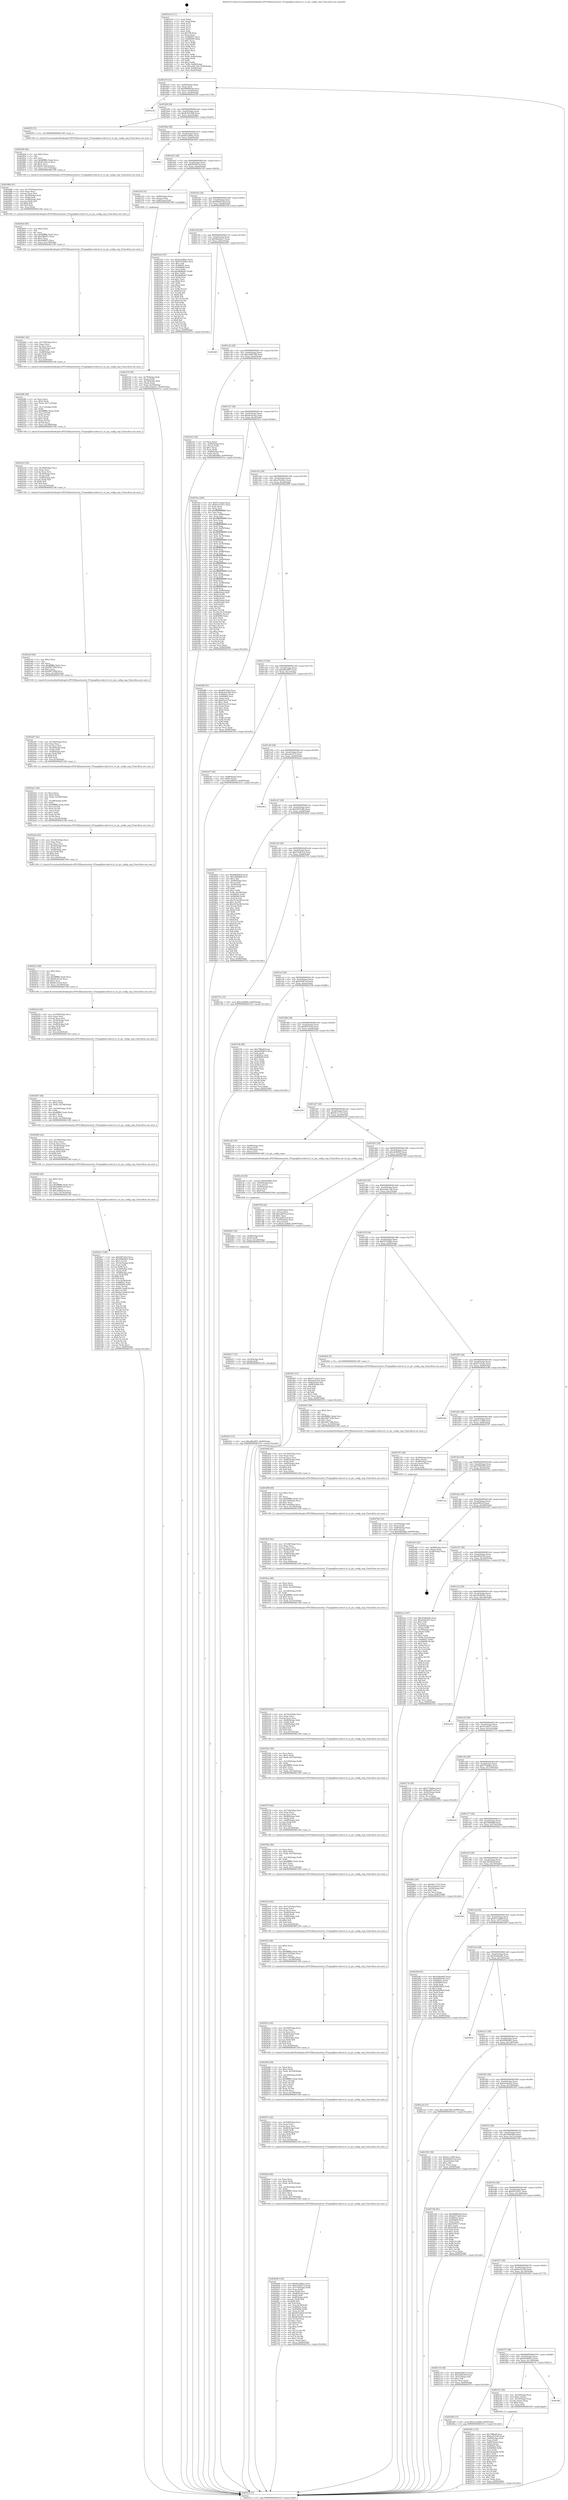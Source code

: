 digraph "0x401b10" {
  label = "0x401b10 (/mnt/c/Users/mathe/Desktop/tcc/POCII/binaries/extr_FFmpeglibavcodecivi.h_ivi_pic_config_cmp_Final-ollvm.out::main(0))"
  labelloc = "t"
  node[shape=record]

  Entry [label="",width=0.3,height=0.3,shape=circle,fillcolor=black,style=filled]
  "0x401b7f" [label="{
     0x401b7f [32]\l
     | [instrs]\l
     &nbsp;&nbsp;0x401b7f \<+6\>: mov -0x90(%rbp),%eax\l
     &nbsp;&nbsp;0x401b85 \<+2\>: mov %eax,%ecx\l
     &nbsp;&nbsp;0x401b87 \<+6\>: sub $0x8469943b,%ecx\l
     &nbsp;&nbsp;0x401b8d \<+6\>: mov %eax,-0xa4(%rbp)\l
     &nbsp;&nbsp;0x401b93 \<+6\>: mov %ecx,-0xa8(%rbp)\l
     &nbsp;&nbsp;0x401b99 \<+6\>: je 0000000000403234 \<main+0x1724\>\l
  }"]
  "0x403234" [label="{
     0x403234\l
  }", style=dashed]
  "0x401b9f" [label="{
     0x401b9f [28]\l
     | [instrs]\l
     &nbsp;&nbsp;0x401b9f \<+5\>: jmp 0000000000401ba4 \<main+0x94\>\l
     &nbsp;&nbsp;0x401ba4 \<+6\>: mov -0xa4(%rbp),%eax\l
     &nbsp;&nbsp;0x401baa \<+5\>: sub $0x8c8332b8,%eax\l
     &nbsp;&nbsp;0x401baf \<+6\>: mov %eax,-0xac(%rbp)\l
     &nbsp;&nbsp;0x401bb5 \<+6\>: je 0000000000402953 \<main+0xe43\>\l
  }"]
  Exit [label="",width=0.3,height=0.3,shape=circle,fillcolor=black,style=filled,peripheries=2]
  "0x402953" [label="{
     0x402953 [5]\l
     | [instrs]\l
     &nbsp;&nbsp;0x402953 \<+5\>: call 0000000000401160 \<next_i\>\l
     | [calls]\l
     &nbsp;&nbsp;0x401160 \{1\} (/mnt/c/Users/mathe/Desktop/tcc/POCII/binaries/extr_FFmpeglibavcodecivi.h_ivi_pic_config_cmp_Final-ollvm.out::next_i)\l
  }"]
  "0x401bbb" [label="{
     0x401bbb [28]\l
     | [instrs]\l
     &nbsp;&nbsp;0x401bbb \<+5\>: jmp 0000000000401bc0 \<main+0xb0\>\l
     &nbsp;&nbsp;0x401bc0 \<+6\>: mov -0xa4(%rbp),%eax\l
     &nbsp;&nbsp;0x401bc6 \<+5\>: sub $0x8e2286ee,%eax\l
     &nbsp;&nbsp;0x401bcb \<+6\>: mov %eax,-0xb0(%rbp)\l
     &nbsp;&nbsp;0x401bd1 \<+6\>: je 0000000000402f42 \<main+0x1432\>\l
  }"]
  "0x402d23" [label="{
     0x402d23 [15]\l
     | [instrs]\l
     &nbsp;&nbsp;0x402d23 \<+10\>: movl $0xa80c6f97,-0x90(%rbp)\l
     &nbsp;&nbsp;0x402d2d \<+5\>: jmp 000000000040351e \<main+0x1a0e\>\l
  }"]
  "0x402f42" [label="{
     0x402f42\l
  }", style=dashed]
  "0x401bd7" [label="{
     0x401bd7 [28]\l
     | [instrs]\l
     &nbsp;&nbsp;0x401bd7 \<+5\>: jmp 0000000000401bdc \<main+0xcc\>\l
     &nbsp;&nbsp;0x401bdc \<+6\>: mov -0xa4(%rbp),%eax\l
     &nbsp;&nbsp;0x401be2 \<+5\>: sub $0x950587c4,%eax\l
     &nbsp;&nbsp;0x401be7 \<+6\>: mov %eax,-0xb4(%rbp)\l
     &nbsp;&nbsp;0x401bed \<+6\>: je 000000000040214f \<main+0x63f\>\l
  }"]
  "0x402d17" [label="{
     0x402d17 [12]\l
     | [instrs]\l
     &nbsp;&nbsp;0x402d17 \<+4\>: mov -0x50(%rbp),%rdi\l
     &nbsp;&nbsp;0x402d1b \<+3\>: mov (%rdi),%rdi\l
     &nbsp;&nbsp;0x402d1e \<+5\>: call 0000000000401030 \<free@plt\>\l
     | [calls]\l
     &nbsp;&nbsp;0x401030 \{1\} (unknown)\l
  }"]
  "0x40214f" [label="{
     0x40214f [16]\l
     | [instrs]\l
     &nbsp;&nbsp;0x40214f \<+4\>: mov -0x80(%rbp),%rax\l
     &nbsp;&nbsp;0x402153 \<+3\>: mov (%rax),%rax\l
     &nbsp;&nbsp;0x402156 \<+4\>: mov 0x8(%rax),%rdi\l
     &nbsp;&nbsp;0x40215a \<+5\>: call 0000000000401060 \<atoi@plt\>\l
     | [calls]\l
     &nbsp;&nbsp;0x401060 \{1\} (unknown)\l
  }"]
  "0x401bf3" [label="{
     0x401bf3 [28]\l
     | [instrs]\l
     &nbsp;&nbsp;0x401bf3 \<+5\>: jmp 0000000000401bf8 \<main+0xe8\>\l
     &nbsp;&nbsp;0x401bf8 \<+6\>: mov -0xa4(%rbp),%eax\l
     &nbsp;&nbsp;0x401bfe \<+5\>: sub $0x9949d7a9,%eax\l
     &nbsp;&nbsp;0x401c03 \<+6\>: mov %eax,-0xb8(%rbp)\l
     &nbsp;&nbsp;0x401c09 \<+6\>: je 00000000004023af \<main+0x89f\>\l
  }"]
  "0x402d05" [label="{
     0x402d05 [18]\l
     | [instrs]\l
     &nbsp;&nbsp;0x402d05 \<+4\>: mov -0x68(%rbp),%rdi\l
     &nbsp;&nbsp;0x402d09 \<+3\>: mov (%rdi),%rdi\l
     &nbsp;&nbsp;0x402d0c \<+6\>: mov %eax,-0x1a0(%rbp)\l
     &nbsp;&nbsp;0x402d12 \<+5\>: call 0000000000401030 \<free@plt\>\l
     | [calls]\l
     &nbsp;&nbsp;0x401030 \{1\} (unknown)\l
  }"]
  "0x4023af" [label="{
     0x4023af [147]\l
     | [instrs]\l
     &nbsp;&nbsp;0x4023af \<+5\>: mov $0x8e2286ee,%eax\l
     &nbsp;&nbsp;0x4023b4 \<+5\>: mov $0xf3559db2,%ecx\l
     &nbsp;&nbsp;0x4023b9 \<+2\>: mov $0x1,%dl\l
     &nbsp;&nbsp;0x4023bb \<+7\>: mov 0x40605c,%esi\l
     &nbsp;&nbsp;0x4023c2 \<+7\>: mov 0x406060,%edi\l
     &nbsp;&nbsp;0x4023c9 \<+3\>: mov %esi,%r8d\l
     &nbsp;&nbsp;0x4023cc \<+7\>: add $0x4848abf7,%r8d\l
     &nbsp;&nbsp;0x4023d3 \<+4\>: sub $0x1,%r8d\l
     &nbsp;&nbsp;0x4023d7 \<+7\>: sub $0x4848abf7,%r8d\l
     &nbsp;&nbsp;0x4023de \<+4\>: imul %r8d,%esi\l
     &nbsp;&nbsp;0x4023e2 \<+3\>: and $0x1,%esi\l
     &nbsp;&nbsp;0x4023e5 \<+3\>: cmp $0x0,%esi\l
     &nbsp;&nbsp;0x4023e8 \<+4\>: sete %r9b\l
     &nbsp;&nbsp;0x4023ec \<+3\>: cmp $0xa,%edi\l
     &nbsp;&nbsp;0x4023ef \<+4\>: setl %r10b\l
     &nbsp;&nbsp;0x4023f3 \<+3\>: mov %r9b,%r11b\l
     &nbsp;&nbsp;0x4023f6 \<+4\>: xor $0xff,%r11b\l
     &nbsp;&nbsp;0x4023fa \<+3\>: mov %r10b,%bl\l
     &nbsp;&nbsp;0x4023fd \<+3\>: xor $0xff,%bl\l
     &nbsp;&nbsp;0x402400 \<+3\>: xor $0x0,%dl\l
     &nbsp;&nbsp;0x402403 \<+3\>: mov %r11b,%r14b\l
     &nbsp;&nbsp;0x402406 \<+4\>: and $0x0,%r14b\l
     &nbsp;&nbsp;0x40240a \<+3\>: and %dl,%r9b\l
     &nbsp;&nbsp;0x40240d \<+3\>: mov %bl,%r15b\l
     &nbsp;&nbsp;0x402410 \<+4\>: and $0x0,%r15b\l
     &nbsp;&nbsp;0x402414 \<+3\>: and %dl,%r10b\l
     &nbsp;&nbsp;0x402417 \<+3\>: or %r9b,%r14b\l
     &nbsp;&nbsp;0x40241a \<+3\>: or %r10b,%r15b\l
     &nbsp;&nbsp;0x40241d \<+3\>: xor %r15b,%r14b\l
     &nbsp;&nbsp;0x402420 \<+3\>: or %bl,%r11b\l
     &nbsp;&nbsp;0x402423 \<+4\>: xor $0xff,%r11b\l
     &nbsp;&nbsp;0x402427 \<+3\>: or $0x0,%dl\l
     &nbsp;&nbsp;0x40242a \<+3\>: and %dl,%r11b\l
     &nbsp;&nbsp;0x40242d \<+3\>: or %r11b,%r14b\l
     &nbsp;&nbsp;0x402430 \<+4\>: test $0x1,%r14b\l
     &nbsp;&nbsp;0x402434 \<+3\>: cmovne %ecx,%eax\l
     &nbsp;&nbsp;0x402437 \<+6\>: mov %eax,-0x90(%rbp)\l
     &nbsp;&nbsp;0x40243d \<+5\>: jmp 000000000040351e \<main+0x1a0e\>\l
  }"]
  "0x401c0f" [label="{
     0x401c0f [28]\l
     | [instrs]\l
     &nbsp;&nbsp;0x401c0f \<+5\>: jmp 0000000000401c14 \<main+0x104\>\l
     &nbsp;&nbsp;0x401c14 \<+6\>: mov -0xa4(%rbp),%eax\l
     &nbsp;&nbsp;0x401c1a \<+5\>: sub $0x9bbe8ac7,%eax\l
     &nbsp;&nbsp;0x401c1f \<+6\>: mov %eax,-0xbc(%rbp)\l
     &nbsp;&nbsp;0x401c25 \<+6\>: je 0000000000402d41 \<main+0x1231\>\l
  }"]
  "0x402ce8" [label="{
     0x402ce8 [29]\l
     | [instrs]\l
     &nbsp;&nbsp;0x402ce8 \<+10\>: movabs $0x4040b6,%rdi\l
     &nbsp;&nbsp;0x402cf2 \<+4\>: mov -0x40(%rbp),%rsi\l
     &nbsp;&nbsp;0x402cf6 \<+2\>: mov %eax,(%rsi)\l
     &nbsp;&nbsp;0x402cf8 \<+4\>: mov -0x40(%rbp),%rsi\l
     &nbsp;&nbsp;0x402cfc \<+2\>: mov (%rsi),%esi\l
     &nbsp;&nbsp;0x402cfe \<+2\>: mov $0x0,%al\l
     &nbsp;&nbsp;0x402d00 \<+5\>: call 0000000000401040 \<printf@plt\>\l
     | [calls]\l
     &nbsp;&nbsp;0x401040 \{1\} (unknown)\l
  }"]
  "0x402d41" [label="{
     0x402d41\l
  }", style=dashed]
  "0x401c2b" [label="{
     0x401c2b [28]\l
     | [instrs]\l
     &nbsp;&nbsp;0x401c2b \<+5\>: jmp 0000000000401c30 \<main+0x120\>\l
     &nbsp;&nbsp;0x401c30 \<+6\>: mov -0xa4(%rbp),%eax\l
     &nbsp;&nbsp;0x401c36 \<+5\>: sub $0xa3d62766,%eax\l
     &nbsp;&nbsp;0x401c3b \<+6\>: mov %eax,-0xc0(%rbp)\l
     &nbsp;&nbsp;0x401c41 \<+6\>: je 0000000000402cb3 \<main+0x11a3\>\l
  }"]
  "0x402be7" [label="{
     0x402be7 [189]\l
     | [instrs]\l
     &nbsp;&nbsp;0x402be7 \<+5\>: mov $0xbf972fe4,%ecx\l
     &nbsp;&nbsp;0x402bec \<+5\>: mov $0x49f60b62,%edx\l
     &nbsp;&nbsp;0x402bf1 \<+3\>: mov $0x1,%r11b\l
     &nbsp;&nbsp;0x402bf4 \<+7\>: mov -0x19c(%rbp),%r9d\l
     &nbsp;&nbsp;0x402bfb \<+4\>: imul %eax,%r9d\l
     &nbsp;&nbsp;0x402bff \<+3\>: movslq %r9d,%rsi\l
     &nbsp;&nbsp;0x402c02 \<+4\>: mov -0x50(%rbp),%rdi\l
     &nbsp;&nbsp;0x402c06 \<+3\>: mov (%rdi),%rdi\l
     &nbsp;&nbsp;0x402c09 \<+4\>: mov -0x48(%rbp),%r8\l
     &nbsp;&nbsp;0x402c0d \<+3\>: movslq (%r8),%r8\l
     &nbsp;&nbsp;0x402c10 \<+4\>: shl $0x6,%r8\l
     &nbsp;&nbsp;0x402c14 \<+3\>: add %r8,%rdi\l
     &nbsp;&nbsp;0x402c17 \<+4\>: mov %rsi,0x38(%rdi)\l
     &nbsp;&nbsp;0x402c1b \<+7\>: mov 0x40605c,%eax\l
     &nbsp;&nbsp;0x402c22 \<+8\>: mov 0x406060,%r9d\l
     &nbsp;&nbsp;0x402c2a \<+3\>: mov %eax,%r10d\l
     &nbsp;&nbsp;0x402c2d \<+7\>: sub $0x6b13a6df,%r10d\l
     &nbsp;&nbsp;0x402c34 \<+4\>: sub $0x1,%r10d\l
     &nbsp;&nbsp;0x402c38 \<+7\>: add $0x6b13a6df,%r10d\l
     &nbsp;&nbsp;0x402c3f \<+4\>: imul %r10d,%eax\l
     &nbsp;&nbsp;0x402c43 \<+3\>: and $0x1,%eax\l
     &nbsp;&nbsp;0x402c46 \<+3\>: cmp $0x0,%eax\l
     &nbsp;&nbsp;0x402c49 \<+3\>: sete %bl\l
     &nbsp;&nbsp;0x402c4c \<+4\>: cmp $0xa,%r9d\l
     &nbsp;&nbsp;0x402c50 \<+4\>: setl %r14b\l
     &nbsp;&nbsp;0x402c54 \<+3\>: mov %bl,%r15b\l
     &nbsp;&nbsp;0x402c57 \<+4\>: xor $0xff,%r15b\l
     &nbsp;&nbsp;0x402c5b \<+3\>: mov %r14b,%r12b\l
     &nbsp;&nbsp;0x402c5e \<+4\>: xor $0xff,%r12b\l
     &nbsp;&nbsp;0x402c62 \<+4\>: xor $0x0,%r11b\l
     &nbsp;&nbsp;0x402c66 \<+3\>: mov %r15b,%r13b\l
     &nbsp;&nbsp;0x402c69 \<+4\>: and $0x0,%r13b\l
     &nbsp;&nbsp;0x402c6d \<+3\>: and %r11b,%bl\l
     &nbsp;&nbsp;0x402c70 \<+3\>: mov %r12b,%al\l
     &nbsp;&nbsp;0x402c73 \<+2\>: and $0x0,%al\l
     &nbsp;&nbsp;0x402c75 \<+3\>: and %r11b,%r14b\l
     &nbsp;&nbsp;0x402c78 \<+3\>: or %bl,%r13b\l
     &nbsp;&nbsp;0x402c7b \<+3\>: or %r14b,%al\l
     &nbsp;&nbsp;0x402c7e \<+3\>: xor %al,%r13b\l
     &nbsp;&nbsp;0x402c81 \<+3\>: or %r12b,%r15b\l
     &nbsp;&nbsp;0x402c84 \<+4\>: xor $0xff,%r15b\l
     &nbsp;&nbsp;0x402c88 \<+4\>: or $0x0,%r11b\l
     &nbsp;&nbsp;0x402c8c \<+3\>: and %r11b,%r15b\l
     &nbsp;&nbsp;0x402c8f \<+3\>: or %r15b,%r13b\l
     &nbsp;&nbsp;0x402c92 \<+4\>: test $0x1,%r13b\l
     &nbsp;&nbsp;0x402c96 \<+3\>: cmovne %edx,%ecx\l
     &nbsp;&nbsp;0x402c99 \<+6\>: mov %ecx,-0x90(%rbp)\l
     &nbsp;&nbsp;0x402c9f \<+5\>: jmp 000000000040351e \<main+0x1a0e\>\l
  }"]
  "0x402cb3" [label="{
     0x402cb3 [34]\l
     | [instrs]\l
     &nbsp;&nbsp;0x402cb3 \<+2\>: xor %eax,%eax\l
     &nbsp;&nbsp;0x402cb5 \<+4\>: mov -0x48(%rbp),%rcx\l
     &nbsp;&nbsp;0x402cb9 \<+2\>: mov (%rcx),%edx\l
     &nbsp;&nbsp;0x402cbb \<+3\>: sub $0x1,%eax\l
     &nbsp;&nbsp;0x402cbe \<+2\>: sub %eax,%edx\l
     &nbsp;&nbsp;0x402cc0 \<+4\>: mov -0x48(%rbp),%rcx\l
     &nbsp;&nbsp;0x402cc4 \<+2\>: mov %edx,(%rcx)\l
     &nbsp;&nbsp;0x402cc6 \<+10\>: movl $0x58fe08be,-0x90(%rbp)\l
     &nbsp;&nbsp;0x402cd0 \<+5\>: jmp 000000000040351e \<main+0x1a0e\>\l
  }"]
  "0x401c47" [label="{
     0x401c47 [28]\l
     | [instrs]\l
     &nbsp;&nbsp;0x401c47 \<+5\>: jmp 0000000000401c4c \<main+0x13c\>\l
     &nbsp;&nbsp;0x401c4c \<+6\>: mov -0xa4(%rbp),%eax\l
     &nbsp;&nbsp;0x401c52 \<+5\>: sub $0xa4cde3ae,%eax\l
     &nbsp;&nbsp;0x401c57 \<+6\>: mov %eax,-0xc4(%rbp)\l
     &nbsp;&nbsp;0x401c5d \<+6\>: je 0000000000401fea \<main+0x4da\>\l
  }"]
  "0x402bbf" [label="{
     0x402bbf [40]\l
     | [instrs]\l
     &nbsp;&nbsp;0x402bbf \<+5\>: mov $0x2,%ecx\l
     &nbsp;&nbsp;0x402bc4 \<+1\>: cltd\l
     &nbsp;&nbsp;0x402bc5 \<+2\>: idiv %ecx\l
     &nbsp;&nbsp;0x402bc7 \<+6\>: imul $0xfffffffe,%edx,%ecx\l
     &nbsp;&nbsp;0x402bcd \<+6\>: add $0x2dd6be50,%ecx\l
     &nbsp;&nbsp;0x402bd3 \<+3\>: add $0x1,%ecx\l
     &nbsp;&nbsp;0x402bd6 \<+6\>: sub $0x2dd6be50,%ecx\l
     &nbsp;&nbsp;0x402bdc \<+6\>: mov %ecx,-0x19c(%rbp)\l
     &nbsp;&nbsp;0x402be2 \<+5\>: call 0000000000401160 \<next_i\>\l
     | [calls]\l
     &nbsp;&nbsp;0x401160 \{1\} (/mnt/c/Users/mathe/Desktop/tcc/POCII/binaries/extr_FFmpeglibavcodecivi.h_ivi_pic_config_cmp_Final-ollvm.out::next_i)\l
  }"]
  "0x401fea" [label="{
     0x401fea [294]\l
     | [instrs]\l
     &nbsp;&nbsp;0x401fea \<+5\>: mov $0xf7c14a2e,%eax\l
     &nbsp;&nbsp;0x401fef \<+5\>: mov $0x63521811,%ecx\l
     &nbsp;&nbsp;0x401ff4 \<+2\>: xor %edx,%edx\l
     &nbsp;&nbsp;0x401ff6 \<+3\>: mov %rsp,%rsi\l
     &nbsp;&nbsp;0x401ff9 \<+4\>: add $0xfffffffffffffff0,%rsi\l
     &nbsp;&nbsp;0x401ffd \<+3\>: mov %rsi,%rsp\l
     &nbsp;&nbsp;0x402000 \<+7\>: mov %rsi,-0x88(%rbp)\l
     &nbsp;&nbsp;0x402007 \<+3\>: mov %rsp,%rsi\l
     &nbsp;&nbsp;0x40200a \<+4\>: add $0xfffffffffffffff0,%rsi\l
     &nbsp;&nbsp;0x40200e \<+3\>: mov %rsi,%rsp\l
     &nbsp;&nbsp;0x402011 \<+3\>: mov %rsp,%rdi\l
     &nbsp;&nbsp;0x402014 \<+4\>: add $0xfffffffffffffff0,%rdi\l
     &nbsp;&nbsp;0x402018 \<+3\>: mov %rdi,%rsp\l
     &nbsp;&nbsp;0x40201b \<+4\>: mov %rdi,-0x80(%rbp)\l
     &nbsp;&nbsp;0x40201f \<+3\>: mov %rsp,%rdi\l
     &nbsp;&nbsp;0x402022 \<+4\>: add $0xfffffffffffffff0,%rdi\l
     &nbsp;&nbsp;0x402026 \<+3\>: mov %rdi,%rsp\l
     &nbsp;&nbsp;0x402029 \<+4\>: mov %rdi,-0x78(%rbp)\l
     &nbsp;&nbsp;0x40202d \<+3\>: mov %rsp,%rdi\l
     &nbsp;&nbsp;0x402030 \<+4\>: add $0xfffffffffffffff0,%rdi\l
     &nbsp;&nbsp;0x402034 \<+3\>: mov %rdi,%rsp\l
     &nbsp;&nbsp;0x402037 \<+4\>: mov %rdi,-0x70(%rbp)\l
     &nbsp;&nbsp;0x40203b \<+3\>: mov %rsp,%rdi\l
     &nbsp;&nbsp;0x40203e \<+4\>: add $0xfffffffffffffff0,%rdi\l
     &nbsp;&nbsp;0x402042 \<+3\>: mov %rdi,%rsp\l
     &nbsp;&nbsp;0x402045 \<+4\>: mov %rdi,-0x68(%rbp)\l
     &nbsp;&nbsp;0x402049 \<+3\>: mov %rsp,%rdi\l
     &nbsp;&nbsp;0x40204c \<+4\>: add $0xfffffffffffffff0,%rdi\l
     &nbsp;&nbsp;0x402050 \<+3\>: mov %rdi,%rsp\l
     &nbsp;&nbsp;0x402053 \<+4\>: mov %rdi,-0x60(%rbp)\l
     &nbsp;&nbsp;0x402057 \<+3\>: mov %rsp,%rdi\l
     &nbsp;&nbsp;0x40205a \<+4\>: add $0xfffffffffffffff0,%rdi\l
     &nbsp;&nbsp;0x40205e \<+3\>: mov %rdi,%rsp\l
     &nbsp;&nbsp;0x402061 \<+4\>: mov %rdi,-0x58(%rbp)\l
     &nbsp;&nbsp;0x402065 \<+3\>: mov %rsp,%rdi\l
     &nbsp;&nbsp;0x402068 \<+4\>: add $0xfffffffffffffff0,%rdi\l
     &nbsp;&nbsp;0x40206c \<+3\>: mov %rdi,%rsp\l
     &nbsp;&nbsp;0x40206f \<+4\>: mov %rdi,-0x50(%rbp)\l
     &nbsp;&nbsp;0x402073 \<+3\>: mov %rsp,%rdi\l
     &nbsp;&nbsp;0x402076 \<+4\>: add $0xfffffffffffffff0,%rdi\l
     &nbsp;&nbsp;0x40207a \<+3\>: mov %rdi,%rsp\l
     &nbsp;&nbsp;0x40207d \<+4\>: mov %rdi,-0x48(%rbp)\l
     &nbsp;&nbsp;0x402081 \<+3\>: mov %rsp,%rdi\l
     &nbsp;&nbsp;0x402084 \<+4\>: add $0xfffffffffffffff0,%rdi\l
     &nbsp;&nbsp;0x402088 \<+3\>: mov %rdi,%rsp\l
     &nbsp;&nbsp;0x40208b \<+4\>: mov %rdi,-0x40(%rbp)\l
     &nbsp;&nbsp;0x40208f \<+7\>: mov -0x88(%rbp),%rdi\l
     &nbsp;&nbsp;0x402096 \<+6\>: movl $0x0,(%rdi)\l
     &nbsp;&nbsp;0x40209c \<+7\>: mov -0x94(%rbp),%r8d\l
     &nbsp;&nbsp;0x4020a3 \<+3\>: mov %r8d,(%rsi)\l
     &nbsp;&nbsp;0x4020a6 \<+4\>: mov -0x80(%rbp),%rdi\l
     &nbsp;&nbsp;0x4020aa \<+7\>: mov -0xa0(%rbp),%r9\l
     &nbsp;&nbsp;0x4020b1 \<+3\>: mov %r9,(%rdi)\l
     &nbsp;&nbsp;0x4020b4 \<+3\>: cmpl $0x2,(%rsi)\l
     &nbsp;&nbsp;0x4020b7 \<+4\>: setne %r10b\l
     &nbsp;&nbsp;0x4020bb \<+4\>: and $0x1,%r10b\l
     &nbsp;&nbsp;0x4020bf \<+4\>: mov %r10b,-0x31(%rbp)\l
     &nbsp;&nbsp;0x4020c3 \<+8\>: mov 0x40605c,%r11d\l
     &nbsp;&nbsp;0x4020cb \<+7\>: mov 0x406060,%ebx\l
     &nbsp;&nbsp;0x4020d2 \<+3\>: sub $0x1,%edx\l
     &nbsp;&nbsp;0x4020d5 \<+3\>: mov %r11d,%r14d\l
     &nbsp;&nbsp;0x4020d8 \<+3\>: add %edx,%r14d\l
     &nbsp;&nbsp;0x4020db \<+4\>: imul %r14d,%r11d\l
     &nbsp;&nbsp;0x4020df \<+4\>: and $0x1,%r11d\l
     &nbsp;&nbsp;0x4020e3 \<+4\>: cmp $0x0,%r11d\l
     &nbsp;&nbsp;0x4020e7 \<+4\>: sete %r10b\l
     &nbsp;&nbsp;0x4020eb \<+3\>: cmp $0xa,%ebx\l
     &nbsp;&nbsp;0x4020ee \<+4\>: setl %r15b\l
     &nbsp;&nbsp;0x4020f2 \<+3\>: mov %r10b,%r12b\l
     &nbsp;&nbsp;0x4020f5 \<+3\>: and %r15b,%r12b\l
     &nbsp;&nbsp;0x4020f8 \<+3\>: xor %r15b,%r10b\l
     &nbsp;&nbsp;0x4020fb \<+3\>: or %r10b,%r12b\l
     &nbsp;&nbsp;0x4020fe \<+4\>: test $0x1,%r12b\l
     &nbsp;&nbsp;0x402102 \<+3\>: cmovne %ecx,%eax\l
     &nbsp;&nbsp;0x402105 \<+6\>: mov %eax,-0x90(%rbp)\l
     &nbsp;&nbsp;0x40210b \<+5\>: jmp 000000000040351e \<main+0x1a0e\>\l
  }"]
  "0x401c63" [label="{
     0x401c63 [28]\l
     | [instrs]\l
     &nbsp;&nbsp;0x401c63 \<+5\>: jmp 0000000000401c68 \<main+0x158\>\l
     &nbsp;&nbsp;0x401c68 \<+6\>: mov -0xa4(%rbp),%eax\l
     &nbsp;&nbsp;0x401c6e \<+5\>: sub $0xa55b54ce,%eax\l
     &nbsp;&nbsp;0x401c73 \<+6\>: mov %eax,-0xc8(%rbp)\l
     &nbsp;&nbsp;0x401c79 \<+6\>: je 00000000004028f8 \<main+0xde8\>\l
  }"]
  "0x402b95" [label="{
     0x402b95 [42]\l
     | [instrs]\l
     &nbsp;&nbsp;0x402b95 \<+6\>: mov -0x198(%rbp),%ecx\l
     &nbsp;&nbsp;0x402b9b \<+3\>: imul %eax,%ecx\l
     &nbsp;&nbsp;0x402b9e \<+3\>: movslq %ecx,%rsi\l
     &nbsp;&nbsp;0x402ba1 \<+4\>: mov -0x50(%rbp),%rdi\l
     &nbsp;&nbsp;0x402ba5 \<+3\>: mov (%rdi),%rdi\l
     &nbsp;&nbsp;0x402ba8 \<+4\>: mov -0x48(%rbp),%r8\l
     &nbsp;&nbsp;0x402bac \<+3\>: movslq (%r8),%r8\l
     &nbsp;&nbsp;0x402baf \<+4\>: shl $0x6,%r8\l
     &nbsp;&nbsp;0x402bb3 \<+3\>: add %r8,%rdi\l
     &nbsp;&nbsp;0x402bb6 \<+4\>: mov %rsi,0x30(%rdi)\l
     &nbsp;&nbsp;0x402bba \<+5\>: call 0000000000401160 \<next_i\>\l
     | [calls]\l
     &nbsp;&nbsp;0x401160 \{1\} (/mnt/c/Users/mathe/Desktop/tcc/POCII/binaries/extr_FFmpeglibavcodecivi.h_ivi_pic_config_cmp_Final-ollvm.out::next_i)\l
  }"]
  "0x4028f8" [label="{
     0x4028f8 [91]\l
     | [instrs]\l
     &nbsp;&nbsp;0x4028f8 \<+5\>: mov $0xbf972fe4,%eax\l
     &nbsp;&nbsp;0x4028fd \<+5\>: mov $0x8c8332b8,%ecx\l
     &nbsp;&nbsp;0x402902 \<+7\>: mov 0x40605c,%edx\l
     &nbsp;&nbsp;0x402909 \<+7\>: mov 0x406060,%esi\l
     &nbsp;&nbsp;0x402910 \<+2\>: mov %edx,%edi\l
     &nbsp;&nbsp;0x402912 \<+6\>: add $0x91ba1516,%edi\l
     &nbsp;&nbsp;0x402918 \<+3\>: sub $0x1,%edi\l
     &nbsp;&nbsp;0x40291b \<+6\>: sub $0x91ba1516,%edi\l
     &nbsp;&nbsp;0x402921 \<+3\>: imul %edi,%edx\l
     &nbsp;&nbsp;0x402924 \<+3\>: and $0x1,%edx\l
     &nbsp;&nbsp;0x402927 \<+3\>: cmp $0x0,%edx\l
     &nbsp;&nbsp;0x40292a \<+4\>: sete %r8b\l
     &nbsp;&nbsp;0x40292e \<+3\>: cmp $0xa,%esi\l
     &nbsp;&nbsp;0x402931 \<+4\>: setl %r9b\l
     &nbsp;&nbsp;0x402935 \<+3\>: mov %r8b,%r10b\l
     &nbsp;&nbsp;0x402938 \<+3\>: and %r9b,%r10b\l
     &nbsp;&nbsp;0x40293b \<+3\>: xor %r9b,%r8b\l
     &nbsp;&nbsp;0x40293e \<+3\>: or %r8b,%r10b\l
     &nbsp;&nbsp;0x402941 \<+4\>: test $0x1,%r10b\l
     &nbsp;&nbsp;0x402945 \<+3\>: cmovne %ecx,%eax\l
     &nbsp;&nbsp;0x402948 \<+6\>: mov %eax,-0x90(%rbp)\l
     &nbsp;&nbsp;0x40294e \<+5\>: jmp 000000000040351e \<main+0x1a0e\>\l
  }"]
  "0x401c7f" [label="{
     0x401c7f [28]\l
     | [instrs]\l
     &nbsp;&nbsp;0x401c7f \<+5\>: jmp 0000000000401c84 \<main+0x174\>\l
     &nbsp;&nbsp;0x401c84 \<+6\>: mov -0xa4(%rbp),%eax\l
     &nbsp;&nbsp;0x401c8a \<+5\>: sub $0xa80c6f97,%eax\l
     &nbsp;&nbsp;0x401c8f \<+6\>: mov %eax,-0xcc(%rbp)\l
     &nbsp;&nbsp;0x401c95 \<+6\>: je 0000000000402e67 \<main+0x1357\>\l
  }"]
  "0x402b67" [label="{
     0x402b67 [46]\l
     | [instrs]\l
     &nbsp;&nbsp;0x402b67 \<+2\>: xor %ecx,%ecx\l
     &nbsp;&nbsp;0x402b69 \<+5\>: mov $0x2,%edx\l
     &nbsp;&nbsp;0x402b6e \<+6\>: mov %edx,-0x194(%rbp)\l
     &nbsp;&nbsp;0x402b74 \<+1\>: cltd\l
     &nbsp;&nbsp;0x402b75 \<+7\>: mov -0x194(%rbp),%r9d\l
     &nbsp;&nbsp;0x402b7c \<+3\>: idiv %r9d\l
     &nbsp;&nbsp;0x402b7f \<+6\>: imul $0xfffffffe,%edx,%edx\l
     &nbsp;&nbsp;0x402b85 \<+3\>: sub $0x1,%ecx\l
     &nbsp;&nbsp;0x402b88 \<+2\>: sub %ecx,%edx\l
     &nbsp;&nbsp;0x402b8a \<+6\>: mov %edx,-0x198(%rbp)\l
     &nbsp;&nbsp;0x402b90 \<+5\>: call 0000000000401160 \<next_i\>\l
     | [calls]\l
     &nbsp;&nbsp;0x401160 \{1\} (/mnt/c/Users/mathe/Desktop/tcc/POCII/binaries/extr_FFmpeglibavcodecivi.h_ivi_pic_config_cmp_Final-ollvm.out::next_i)\l
  }"]
  "0x402e67" [label="{
     0x402e67 [28]\l
     | [instrs]\l
     &nbsp;&nbsp;0x402e67 \<+7\>: mov -0x88(%rbp),%rax\l
     &nbsp;&nbsp;0x402e6e \<+6\>: movl $0x0,(%rax)\l
     &nbsp;&nbsp;0x402e74 \<+10\>: movl $0xa0993cf,-0x90(%rbp)\l
     &nbsp;&nbsp;0x402e7e \<+5\>: jmp 000000000040351e \<main+0x1a0e\>\l
  }"]
  "0x401c9b" [label="{
     0x401c9b [28]\l
     | [instrs]\l
     &nbsp;&nbsp;0x401c9b \<+5\>: jmp 0000000000401ca0 \<main+0x190\>\l
     &nbsp;&nbsp;0x401ca0 \<+6\>: mov -0xa4(%rbp),%eax\l
     &nbsp;&nbsp;0x401ca6 \<+5\>: sub $0xaefe3f7e,%eax\l
     &nbsp;&nbsp;0x401cab \<+6\>: mov %eax,-0xd0(%rbp)\l
     &nbsp;&nbsp;0x401cb1 \<+6\>: je 0000000000402dca \<main+0x12ba\>\l
  }"]
  "0x402b3d" [label="{
     0x402b3d [42]\l
     | [instrs]\l
     &nbsp;&nbsp;0x402b3d \<+6\>: mov -0x190(%rbp),%ecx\l
     &nbsp;&nbsp;0x402b43 \<+3\>: imul %eax,%ecx\l
     &nbsp;&nbsp;0x402b46 \<+3\>: movslq %ecx,%rsi\l
     &nbsp;&nbsp;0x402b49 \<+4\>: mov -0x50(%rbp),%rdi\l
     &nbsp;&nbsp;0x402b4d \<+3\>: mov (%rdi),%rdi\l
     &nbsp;&nbsp;0x402b50 \<+4\>: mov -0x48(%rbp),%r8\l
     &nbsp;&nbsp;0x402b54 \<+3\>: movslq (%r8),%r8\l
     &nbsp;&nbsp;0x402b57 \<+4\>: shl $0x6,%r8\l
     &nbsp;&nbsp;0x402b5b \<+3\>: add %r8,%rdi\l
     &nbsp;&nbsp;0x402b5e \<+4\>: mov %rsi,0x28(%rdi)\l
     &nbsp;&nbsp;0x402b62 \<+5\>: call 0000000000401160 \<next_i\>\l
     | [calls]\l
     &nbsp;&nbsp;0x401160 \{1\} (/mnt/c/Users/mathe/Desktop/tcc/POCII/binaries/extr_FFmpeglibavcodecivi.h_ivi_pic_config_cmp_Final-ollvm.out::next_i)\l
  }"]
  "0x402dca" [label="{
     0x402dca\l
  }", style=dashed]
  "0x401cb7" [label="{
     0x401cb7 [28]\l
     | [instrs]\l
     &nbsp;&nbsp;0x401cb7 \<+5\>: jmp 0000000000401cbc \<main+0x1ac\>\l
     &nbsp;&nbsp;0x401cbc \<+6\>: mov -0xa4(%rbp),%eax\l
     &nbsp;&nbsp;0x401cc2 \<+5\>: sub $0xb4f75a6b,%eax\l
     &nbsp;&nbsp;0x401cc7 \<+6\>: mov %eax,-0xd4(%rbp)\l
     &nbsp;&nbsp;0x401ccd \<+6\>: je 000000000040282f \<main+0xd1f\>\l
  }"]
  "0x402b15" [label="{
     0x402b15 [40]\l
     | [instrs]\l
     &nbsp;&nbsp;0x402b15 \<+5\>: mov $0x2,%ecx\l
     &nbsp;&nbsp;0x402b1a \<+1\>: cltd\l
     &nbsp;&nbsp;0x402b1b \<+2\>: idiv %ecx\l
     &nbsp;&nbsp;0x402b1d \<+6\>: imul $0xfffffffe,%edx,%ecx\l
     &nbsp;&nbsp;0x402b23 \<+6\>: sub $0xf6cc61eb,%ecx\l
     &nbsp;&nbsp;0x402b29 \<+3\>: add $0x1,%ecx\l
     &nbsp;&nbsp;0x402b2c \<+6\>: add $0xf6cc61eb,%ecx\l
     &nbsp;&nbsp;0x402b32 \<+6\>: mov %ecx,-0x190(%rbp)\l
     &nbsp;&nbsp;0x402b38 \<+5\>: call 0000000000401160 \<next_i\>\l
     | [calls]\l
     &nbsp;&nbsp;0x401160 \{1\} (/mnt/c/Users/mathe/Desktop/tcc/POCII/binaries/extr_FFmpeglibavcodecivi.h_ivi_pic_config_cmp_Final-ollvm.out::next_i)\l
  }"]
  "0x40282f" [label="{
     0x40282f [171]\l
     | [instrs]\l
     &nbsp;&nbsp;0x40282f \<+5\>: mov $0x8469943b,%eax\l
     &nbsp;&nbsp;0x402834 \<+5\>: mov $0x34f4b8bf,%ecx\l
     &nbsp;&nbsp;0x402839 \<+2\>: mov $0x1,%dl\l
     &nbsp;&nbsp;0x40283b \<+4\>: mov -0x48(%rbp),%rsi\l
     &nbsp;&nbsp;0x40283f \<+2\>: mov (%rsi),%edi\l
     &nbsp;&nbsp;0x402841 \<+4\>: mov -0x58(%rbp),%rsi\l
     &nbsp;&nbsp;0x402845 \<+2\>: cmp (%rsi),%edi\l
     &nbsp;&nbsp;0x402847 \<+4\>: setl %r8b\l
     &nbsp;&nbsp;0x40284b \<+4\>: and $0x1,%r8b\l
     &nbsp;&nbsp;0x40284f \<+4\>: mov %r8b,-0x29(%rbp)\l
     &nbsp;&nbsp;0x402853 \<+7\>: mov 0x40605c,%edi\l
     &nbsp;&nbsp;0x40285a \<+8\>: mov 0x406060,%r9d\l
     &nbsp;&nbsp;0x402862 \<+3\>: mov %edi,%r10d\l
     &nbsp;&nbsp;0x402865 \<+7\>: sub $0x1674a36f,%r10d\l
     &nbsp;&nbsp;0x40286c \<+4\>: sub $0x1,%r10d\l
     &nbsp;&nbsp;0x402870 \<+7\>: add $0x1674a36f,%r10d\l
     &nbsp;&nbsp;0x402877 \<+4\>: imul %r10d,%edi\l
     &nbsp;&nbsp;0x40287b \<+3\>: and $0x1,%edi\l
     &nbsp;&nbsp;0x40287e \<+3\>: cmp $0x0,%edi\l
     &nbsp;&nbsp;0x402881 \<+4\>: sete %r8b\l
     &nbsp;&nbsp;0x402885 \<+4\>: cmp $0xa,%r9d\l
     &nbsp;&nbsp;0x402889 \<+4\>: setl %r11b\l
     &nbsp;&nbsp;0x40288d \<+3\>: mov %r8b,%bl\l
     &nbsp;&nbsp;0x402890 \<+3\>: xor $0xff,%bl\l
     &nbsp;&nbsp;0x402893 \<+3\>: mov %r11b,%r14b\l
     &nbsp;&nbsp;0x402896 \<+4\>: xor $0xff,%r14b\l
     &nbsp;&nbsp;0x40289a \<+3\>: xor $0x0,%dl\l
     &nbsp;&nbsp;0x40289d \<+3\>: mov %bl,%r15b\l
     &nbsp;&nbsp;0x4028a0 \<+4\>: and $0x0,%r15b\l
     &nbsp;&nbsp;0x4028a4 \<+3\>: and %dl,%r8b\l
     &nbsp;&nbsp;0x4028a7 \<+3\>: mov %r14b,%r12b\l
     &nbsp;&nbsp;0x4028aa \<+4\>: and $0x0,%r12b\l
     &nbsp;&nbsp;0x4028ae \<+3\>: and %dl,%r11b\l
     &nbsp;&nbsp;0x4028b1 \<+3\>: or %r8b,%r15b\l
     &nbsp;&nbsp;0x4028b4 \<+3\>: or %r11b,%r12b\l
     &nbsp;&nbsp;0x4028b7 \<+3\>: xor %r12b,%r15b\l
     &nbsp;&nbsp;0x4028ba \<+3\>: or %r14b,%bl\l
     &nbsp;&nbsp;0x4028bd \<+3\>: xor $0xff,%bl\l
     &nbsp;&nbsp;0x4028c0 \<+3\>: or $0x0,%dl\l
     &nbsp;&nbsp;0x4028c3 \<+2\>: and %dl,%bl\l
     &nbsp;&nbsp;0x4028c5 \<+3\>: or %bl,%r15b\l
     &nbsp;&nbsp;0x4028c8 \<+4\>: test $0x1,%r15b\l
     &nbsp;&nbsp;0x4028cc \<+3\>: cmovne %ecx,%eax\l
     &nbsp;&nbsp;0x4028cf \<+6\>: mov %eax,-0x90(%rbp)\l
     &nbsp;&nbsp;0x4028d5 \<+5\>: jmp 000000000040351e \<main+0x1a0e\>\l
  }"]
  "0x401cd3" [label="{
     0x401cd3 [28]\l
     | [instrs]\l
     &nbsp;&nbsp;0x401cd3 \<+5\>: jmp 0000000000401cd8 \<main+0x1c8\>\l
     &nbsp;&nbsp;0x401cd8 \<+6\>: mov -0xa4(%rbp),%eax\l
     &nbsp;&nbsp;0x401cde \<+5\>: sub $0xb764631d,%eax\l
     &nbsp;&nbsp;0x401ce3 \<+6\>: mov %eax,-0xd8(%rbp)\l
     &nbsp;&nbsp;0x401ce9 \<+6\>: je 000000000040275e \<main+0xc4e\>\l
  }"]
  "0x402aeb" [label="{
     0x402aeb [42]\l
     | [instrs]\l
     &nbsp;&nbsp;0x402aeb \<+6\>: mov -0x18c(%rbp),%ecx\l
     &nbsp;&nbsp;0x402af1 \<+3\>: imul %eax,%ecx\l
     &nbsp;&nbsp;0x402af4 \<+3\>: movslq %ecx,%rsi\l
     &nbsp;&nbsp;0x402af7 \<+4\>: mov -0x50(%rbp),%rdi\l
     &nbsp;&nbsp;0x402afb \<+3\>: mov (%rdi),%rdi\l
     &nbsp;&nbsp;0x402afe \<+4\>: mov -0x48(%rbp),%r8\l
     &nbsp;&nbsp;0x402b02 \<+3\>: movslq (%r8),%r8\l
     &nbsp;&nbsp;0x402b05 \<+4\>: shl $0x6,%r8\l
     &nbsp;&nbsp;0x402b09 \<+3\>: add %r8,%rdi\l
     &nbsp;&nbsp;0x402b0c \<+4\>: mov %rsi,0x20(%rdi)\l
     &nbsp;&nbsp;0x402b10 \<+5\>: call 0000000000401160 \<next_i\>\l
     | [calls]\l
     &nbsp;&nbsp;0x401160 \{1\} (/mnt/c/Users/mathe/Desktop/tcc/POCII/binaries/extr_FFmpeglibavcodecivi.h_ivi_pic_config_cmp_Final-ollvm.out::next_i)\l
  }"]
  "0x40275e" [label="{
     0x40275e [15]\l
     | [instrs]\l
     &nbsp;&nbsp;0x40275e \<+10\>: movl $0xc4cf09d5,-0x90(%rbp)\l
     &nbsp;&nbsp;0x402768 \<+5\>: jmp 000000000040351e \<main+0x1a0e\>\l
  }"]
  "0x401cef" [label="{
     0x401cef [28]\l
     | [instrs]\l
     &nbsp;&nbsp;0x401cef \<+5\>: jmp 0000000000401cf4 \<main+0x1e4\>\l
     &nbsp;&nbsp;0x401cf4 \<+6\>: mov -0xa4(%rbp),%eax\l
     &nbsp;&nbsp;0x401cfa \<+5\>: sub $0xbc49f7ed,%eax\l
     &nbsp;&nbsp;0x401cff \<+6\>: mov %eax,-0xdc(%rbp)\l
     &nbsp;&nbsp;0x401d05 \<+6\>: je 000000000040219b \<main+0x68b\>\l
  }"]
  "0x402ab1" [label="{
     0x402ab1 [58]\l
     | [instrs]\l
     &nbsp;&nbsp;0x402ab1 \<+2\>: xor %ecx,%ecx\l
     &nbsp;&nbsp;0x402ab3 \<+5\>: mov $0x2,%edx\l
     &nbsp;&nbsp;0x402ab8 \<+6\>: mov %edx,-0x188(%rbp)\l
     &nbsp;&nbsp;0x402abe \<+1\>: cltd\l
     &nbsp;&nbsp;0x402abf \<+7\>: mov -0x188(%rbp),%r9d\l
     &nbsp;&nbsp;0x402ac6 \<+3\>: idiv %r9d\l
     &nbsp;&nbsp;0x402ac9 \<+6\>: imul $0xfffffffe,%edx,%edx\l
     &nbsp;&nbsp;0x402acf \<+3\>: mov %ecx,%r10d\l
     &nbsp;&nbsp;0x402ad2 \<+3\>: sub %edx,%r10d\l
     &nbsp;&nbsp;0x402ad5 \<+2\>: mov %ecx,%edx\l
     &nbsp;&nbsp;0x402ad7 \<+3\>: sub $0x1,%edx\l
     &nbsp;&nbsp;0x402ada \<+3\>: add %edx,%r10d\l
     &nbsp;&nbsp;0x402add \<+3\>: sub %r10d,%ecx\l
     &nbsp;&nbsp;0x402ae0 \<+6\>: mov %ecx,-0x18c(%rbp)\l
     &nbsp;&nbsp;0x402ae6 \<+5\>: call 0000000000401160 \<next_i\>\l
     | [calls]\l
     &nbsp;&nbsp;0x401160 \{1\} (/mnt/c/Users/mathe/Desktop/tcc/POCII/binaries/extr_FFmpeglibavcodecivi.h_ivi_pic_config_cmp_Final-ollvm.out::next_i)\l
  }"]
  "0x40219b" [label="{
     0x40219b [86]\l
     | [instrs]\l
     &nbsp;&nbsp;0x40219b \<+5\>: mov $0x7fffbeff,%eax\l
     &nbsp;&nbsp;0x4021a0 \<+5\>: mov $0x6e09d67a,%ecx\l
     &nbsp;&nbsp;0x4021a5 \<+2\>: xor %edx,%edx\l
     &nbsp;&nbsp;0x4021a7 \<+7\>: mov 0x40605c,%esi\l
     &nbsp;&nbsp;0x4021ae \<+7\>: mov 0x406060,%edi\l
     &nbsp;&nbsp;0x4021b5 \<+3\>: sub $0x1,%edx\l
     &nbsp;&nbsp;0x4021b8 \<+3\>: mov %esi,%r8d\l
     &nbsp;&nbsp;0x4021bb \<+3\>: add %edx,%r8d\l
     &nbsp;&nbsp;0x4021be \<+4\>: imul %r8d,%esi\l
     &nbsp;&nbsp;0x4021c2 \<+3\>: and $0x1,%esi\l
     &nbsp;&nbsp;0x4021c5 \<+3\>: cmp $0x0,%esi\l
     &nbsp;&nbsp;0x4021c8 \<+4\>: sete %r9b\l
     &nbsp;&nbsp;0x4021cc \<+3\>: cmp $0xa,%edi\l
     &nbsp;&nbsp;0x4021cf \<+4\>: setl %r10b\l
     &nbsp;&nbsp;0x4021d3 \<+3\>: mov %r9b,%r11b\l
     &nbsp;&nbsp;0x4021d6 \<+3\>: and %r10b,%r11b\l
     &nbsp;&nbsp;0x4021d9 \<+3\>: xor %r10b,%r9b\l
     &nbsp;&nbsp;0x4021dc \<+3\>: or %r9b,%r11b\l
     &nbsp;&nbsp;0x4021df \<+4\>: test $0x1,%r11b\l
     &nbsp;&nbsp;0x4021e3 \<+3\>: cmovne %ecx,%eax\l
     &nbsp;&nbsp;0x4021e6 \<+6\>: mov %eax,-0x90(%rbp)\l
     &nbsp;&nbsp;0x4021ec \<+5\>: jmp 000000000040351e \<main+0x1a0e\>\l
  }"]
  "0x401d0b" [label="{
     0x401d0b [28]\l
     | [instrs]\l
     &nbsp;&nbsp;0x401d0b \<+5\>: jmp 0000000000401d10 \<main+0x200\>\l
     &nbsp;&nbsp;0x401d10 \<+6\>: mov -0xa4(%rbp),%eax\l
     &nbsp;&nbsp;0x401d16 \<+5\>: sub $0xbf972fe4,%eax\l
     &nbsp;&nbsp;0x401d1b \<+6\>: mov %eax,-0xe0(%rbp)\l
     &nbsp;&nbsp;0x401d21 \<+6\>: je 0000000000403259 \<main+0x1749\>\l
  }"]
  "0x402a87" [label="{
     0x402a87 [42]\l
     | [instrs]\l
     &nbsp;&nbsp;0x402a87 \<+6\>: mov -0x184(%rbp),%ecx\l
     &nbsp;&nbsp;0x402a8d \<+3\>: imul %eax,%ecx\l
     &nbsp;&nbsp;0x402a90 \<+3\>: movslq %ecx,%rsi\l
     &nbsp;&nbsp;0x402a93 \<+4\>: mov -0x50(%rbp),%rdi\l
     &nbsp;&nbsp;0x402a97 \<+3\>: mov (%rdi),%rdi\l
     &nbsp;&nbsp;0x402a9a \<+4\>: mov -0x48(%rbp),%r8\l
     &nbsp;&nbsp;0x402a9e \<+3\>: movslq (%r8),%r8\l
     &nbsp;&nbsp;0x402aa1 \<+4\>: shl $0x6,%r8\l
     &nbsp;&nbsp;0x402aa5 \<+3\>: add %r8,%rdi\l
     &nbsp;&nbsp;0x402aa8 \<+4\>: mov %rsi,0x18(%rdi)\l
     &nbsp;&nbsp;0x402aac \<+5\>: call 0000000000401160 \<next_i\>\l
     | [calls]\l
     &nbsp;&nbsp;0x401160 \{1\} (/mnt/c/Users/mathe/Desktop/tcc/POCII/binaries/extr_FFmpeglibavcodecivi.h_ivi_pic_config_cmp_Final-ollvm.out::next_i)\l
  }"]
  "0x403259" [label="{
     0x403259\l
  }", style=dashed]
  "0x401d27" [label="{
     0x401d27 [28]\l
     | [instrs]\l
     &nbsp;&nbsp;0x401d27 \<+5\>: jmp 0000000000401d2c \<main+0x21c\>\l
     &nbsp;&nbsp;0x401d2c \<+6\>: mov -0xa4(%rbp),%eax\l
     &nbsp;&nbsp;0x401d32 \<+5\>: sub $0xbfc11722,%eax\l
     &nbsp;&nbsp;0x401d37 \<+6\>: mov %eax,-0xe4(%rbp)\l
     &nbsp;&nbsp;0x401d3d \<+6\>: je 0000000000402cd5 \<main+0x11c5\>\l
  }"]
  "0x402a5f" [label="{
     0x402a5f [40]\l
     | [instrs]\l
     &nbsp;&nbsp;0x402a5f \<+5\>: mov $0x2,%ecx\l
     &nbsp;&nbsp;0x402a64 \<+1\>: cltd\l
     &nbsp;&nbsp;0x402a65 \<+2\>: idiv %ecx\l
     &nbsp;&nbsp;0x402a67 \<+6\>: imul $0xfffffffe,%edx,%ecx\l
     &nbsp;&nbsp;0x402a6d \<+6\>: sub $0xf907399f,%ecx\l
     &nbsp;&nbsp;0x402a73 \<+3\>: add $0x1,%ecx\l
     &nbsp;&nbsp;0x402a76 \<+6\>: add $0xf907399f,%ecx\l
     &nbsp;&nbsp;0x402a7c \<+6\>: mov %ecx,-0x184(%rbp)\l
     &nbsp;&nbsp;0x402a82 \<+5\>: call 0000000000401160 \<next_i\>\l
     | [calls]\l
     &nbsp;&nbsp;0x401160 \{1\} (/mnt/c/Users/mathe/Desktop/tcc/POCII/binaries/extr_FFmpeglibavcodecivi.h_ivi_pic_config_cmp_Final-ollvm.out::next_i)\l
  }"]
  "0x402cd5" [label="{
     0x402cd5 [19]\l
     | [instrs]\l
     &nbsp;&nbsp;0x402cd5 \<+4\>: mov -0x68(%rbp),%rax\l
     &nbsp;&nbsp;0x402cd9 \<+3\>: mov (%rax),%rdi\l
     &nbsp;&nbsp;0x402cdc \<+4\>: mov -0x50(%rbp),%rax\l
     &nbsp;&nbsp;0x402ce0 \<+3\>: mov (%rax),%rsi\l
     &nbsp;&nbsp;0x402ce3 \<+5\>: call 0000000000401400 \<ivi_pic_config_cmp\>\l
     | [calls]\l
     &nbsp;&nbsp;0x401400 \{1\} (/mnt/c/Users/mathe/Desktop/tcc/POCII/binaries/extr_FFmpeglibavcodecivi.h_ivi_pic_config_cmp_Final-ollvm.out::ivi_pic_config_cmp)\l
  }"]
  "0x401d43" [label="{
     0x401d43 [28]\l
     | [instrs]\l
     &nbsp;&nbsp;0x401d43 \<+5\>: jmp 0000000000401d48 \<main+0x238\>\l
     &nbsp;&nbsp;0x401d48 \<+6\>: mov -0xa4(%rbp),%eax\l
     &nbsp;&nbsp;0x401d4e \<+5\>: sub $0xc4cf09d5,%eax\l
     &nbsp;&nbsp;0x401d53 \<+6\>: mov %eax,-0xe8(%rbp)\l
     &nbsp;&nbsp;0x401d59 \<+6\>: je 000000000040276d \<main+0xc5d\>\l
  }"]
  "0x402a35" [label="{
     0x402a35 [42]\l
     | [instrs]\l
     &nbsp;&nbsp;0x402a35 \<+6\>: mov -0x180(%rbp),%ecx\l
     &nbsp;&nbsp;0x402a3b \<+3\>: imul %eax,%ecx\l
     &nbsp;&nbsp;0x402a3e \<+3\>: movslq %ecx,%rsi\l
     &nbsp;&nbsp;0x402a41 \<+4\>: mov -0x50(%rbp),%rdi\l
     &nbsp;&nbsp;0x402a45 \<+3\>: mov (%rdi),%rdi\l
     &nbsp;&nbsp;0x402a48 \<+4\>: mov -0x48(%rbp),%r8\l
     &nbsp;&nbsp;0x402a4c \<+3\>: movslq (%r8),%r8\l
     &nbsp;&nbsp;0x402a4f \<+4\>: shl $0x6,%r8\l
     &nbsp;&nbsp;0x402a53 \<+3\>: add %r8,%rdi\l
     &nbsp;&nbsp;0x402a56 \<+4\>: mov %rsi,0x10(%rdi)\l
     &nbsp;&nbsp;0x402a5a \<+5\>: call 0000000000401160 \<next_i\>\l
     | [calls]\l
     &nbsp;&nbsp;0x401160 \{1\} (/mnt/c/Users/mathe/Desktop/tcc/POCII/binaries/extr_FFmpeglibavcodecivi.h_ivi_pic_config_cmp_Final-ollvm.out::next_i)\l
  }"]
  "0x40276d" [label="{
     0x40276d [42]\l
     | [instrs]\l
     &nbsp;&nbsp;0x40276d \<+4\>: mov -0x60(%rbp),%rax\l
     &nbsp;&nbsp;0x402771 \<+2\>: mov (%rax),%ecx\l
     &nbsp;&nbsp;0x402773 \<+6\>: add $0xca0923cd,%ecx\l
     &nbsp;&nbsp;0x402779 \<+3\>: add $0x1,%ecx\l
     &nbsp;&nbsp;0x40277c \<+6\>: sub $0xca0923cd,%ecx\l
     &nbsp;&nbsp;0x402782 \<+4\>: mov -0x60(%rbp),%rax\l
     &nbsp;&nbsp;0x402786 \<+2\>: mov %ecx,(%rax)\l
     &nbsp;&nbsp;0x402788 \<+10\>: movl $0x411bdb6f,-0x90(%rbp)\l
     &nbsp;&nbsp;0x402792 \<+5\>: jmp 000000000040351e \<main+0x1a0e\>\l
  }"]
  "0x401d5f" [label="{
     0x401d5f [28]\l
     | [instrs]\l
     &nbsp;&nbsp;0x401d5f \<+5\>: jmp 0000000000401d64 \<main+0x254\>\l
     &nbsp;&nbsp;0x401d64 \<+6\>: mov -0xa4(%rbp),%eax\l
     &nbsp;&nbsp;0x401d6a \<+5\>: sub $0xeab0c1d0,%eax\l
     &nbsp;&nbsp;0x401d6f \<+6\>: mov %eax,-0xec(%rbp)\l
     &nbsp;&nbsp;0x401d75 \<+6\>: je 0000000000401fb5 \<main+0x4a5\>\l
  }"]
  "0x4029fb" [label="{
     0x4029fb [58]\l
     | [instrs]\l
     &nbsp;&nbsp;0x4029fb \<+2\>: xor %ecx,%ecx\l
     &nbsp;&nbsp;0x4029fd \<+5\>: mov $0x2,%edx\l
     &nbsp;&nbsp;0x402a02 \<+6\>: mov %edx,-0x17c(%rbp)\l
     &nbsp;&nbsp;0x402a08 \<+1\>: cltd\l
     &nbsp;&nbsp;0x402a09 \<+7\>: mov -0x17c(%rbp),%r9d\l
     &nbsp;&nbsp;0x402a10 \<+3\>: idiv %r9d\l
     &nbsp;&nbsp;0x402a13 \<+6\>: imul $0xfffffffe,%edx,%edx\l
     &nbsp;&nbsp;0x402a19 \<+3\>: mov %ecx,%r10d\l
     &nbsp;&nbsp;0x402a1c \<+3\>: sub %edx,%r10d\l
     &nbsp;&nbsp;0x402a1f \<+2\>: mov %ecx,%edx\l
     &nbsp;&nbsp;0x402a21 \<+3\>: sub $0x1,%edx\l
     &nbsp;&nbsp;0x402a24 \<+3\>: add %edx,%r10d\l
     &nbsp;&nbsp;0x402a27 \<+3\>: sub %r10d,%ecx\l
     &nbsp;&nbsp;0x402a2a \<+6\>: mov %ecx,-0x180(%rbp)\l
     &nbsp;&nbsp;0x402a30 \<+5\>: call 0000000000401160 \<next_i\>\l
     | [calls]\l
     &nbsp;&nbsp;0x401160 \{1\} (/mnt/c/Users/mathe/Desktop/tcc/POCII/binaries/extr_FFmpeglibavcodecivi.h_ivi_pic_config_cmp_Final-ollvm.out::next_i)\l
  }"]
  "0x401fb5" [label="{
     0x401fb5 [53]\l
     | [instrs]\l
     &nbsp;&nbsp;0x401fb5 \<+5\>: mov $0xf7c14a2e,%eax\l
     &nbsp;&nbsp;0x401fba \<+5\>: mov $0xa4cde3ae,%ecx\l
     &nbsp;&nbsp;0x401fbf \<+6\>: mov -0x8a(%rbp),%dl\l
     &nbsp;&nbsp;0x401fc5 \<+7\>: mov -0x89(%rbp),%sil\l
     &nbsp;&nbsp;0x401fcc \<+3\>: mov %dl,%dil\l
     &nbsp;&nbsp;0x401fcf \<+3\>: and %sil,%dil\l
     &nbsp;&nbsp;0x401fd2 \<+3\>: xor %sil,%dl\l
     &nbsp;&nbsp;0x401fd5 \<+3\>: or %dl,%dil\l
     &nbsp;&nbsp;0x401fd8 \<+4\>: test $0x1,%dil\l
     &nbsp;&nbsp;0x401fdc \<+3\>: cmovne %ecx,%eax\l
     &nbsp;&nbsp;0x401fdf \<+6\>: mov %eax,-0x90(%rbp)\l
     &nbsp;&nbsp;0x401fe5 \<+5\>: jmp 000000000040351e \<main+0x1a0e\>\l
  }"]
  "0x401d7b" [label="{
     0x401d7b [28]\l
     | [instrs]\l
     &nbsp;&nbsp;0x401d7b \<+5\>: jmp 0000000000401d80 \<main+0x270\>\l
     &nbsp;&nbsp;0x401d80 \<+6\>: mov -0xa4(%rbp),%eax\l
     &nbsp;&nbsp;0x401d86 \<+5\>: sub $0xf3559db2,%eax\l
     &nbsp;&nbsp;0x401d8b \<+6\>: mov %eax,-0xf0(%rbp)\l
     &nbsp;&nbsp;0x401d91 \<+6\>: je 0000000000402442 \<main+0x932\>\l
  }"]
  "0x40351e" [label="{
     0x40351e [5]\l
     | [instrs]\l
     &nbsp;&nbsp;0x40351e \<+5\>: jmp 0000000000401b7f \<main+0x6f\>\l
  }"]
  "0x401b10" [label="{
     0x401b10 [111]\l
     | [instrs]\l
     &nbsp;&nbsp;0x401b10 \<+1\>: push %rbp\l
     &nbsp;&nbsp;0x401b11 \<+3\>: mov %rsp,%rbp\l
     &nbsp;&nbsp;0x401b14 \<+2\>: push %r15\l
     &nbsp;&nbsp;0x401b16 \<+2\>: push %r14\l
     &nbsp;&nbsp;0x401b18 \<+2\>: push %r13\l
     &nbsp;&nbsp;0x401b1a \<+2\>: push %r12\l
     &nbsp;&nbsp;0x401b1c \<+1\>: push %rbx\l
     &nbsp;&nbsp;0x401b1d \<+7\>: sub $0x1f8,%rsp\l
     &nbsp;&nbsp;0x401b24 \<+2\>: xor %eax,%eax\l
     &nbsp;&nbsp;0x401b26 \<+7\>: mov 0x40605c,%ecx\l
     &nbsp;&nbsp;0x401b2d \<+7\>: mov 0x406060,%edx\l
     &nbsp;&nbsp;0x401b34 \<+3\>: sub $0x1,%eax\l
     &nbsp;&nbsp;0x401b37 \<+3\>: mov %ecx,%r8d\l
     &nbsp;&nbsp;0x401b3a \<+3\>: add %eax,%r8d\l
     &nbsp;&nbsp;0x401b3d \<+4\>: imul %r8d,%ecx\l
     &nbsp;&nbsp;0x401b41 \<+3\>: and $0x1,%ecx\l
     &nbsp;&nbsp;0x401b44 \<+3\>: cmp $0x0,%ecx\l
     &nbsp;&nbsp;0x401b47 \<+4\>: sete %r9b\l
     &nbsp;&nbsp;0x401b4b \<+4\>: and $0x1,%r9b\l
     &nbsp;&nbsp;0x401b4f \<+7\>: mov %r9b,-0x8a(%rbp)\l
     &nbsp;&nbsp;0x401b56 \<+3\>: cmp $0xa,%edx\l
     &nbsp;&nbsp;0x401b59 \<+4\>: setl %r9b\l
     &nbsp;&nbsp;0x401b5d \<+4\>: and $0x1,%r9b\l
     &nbsp;&nbsp;0x401b61 \<+7\>: mov %r9b,-0x89(%rbp)\l
     &nbsp;&nbsp;0x401b68 \<+10\>: movl $0xeab0c1d0,-0x90(%rbp)\l
     &nbsp;&nbsp;0x401b72 \<+6\>: mov %edi,-0x94(%rbp)\l
     &nbsp;&nbsp;0x401b78 \<+7\>: mov %rsi,-0xa0(%rbp)\l
  }"]
  "0x4029d1" [label="{
     0x4029d1 [42]\l
     | [instrs]\l
     &nbsp;&nbsp;0x4029d1 \<+6\>: mov -0x178(%rbp),%ecx\l
     &nbsp;&nbsp;0x4029d7 \<+3\>: imul %eax,%ecx\l
     &nbsp;&nbsp;0x4029da \<+3\>: movslq %ecx,%rsi\l
     &nbsp;&nbsp;0x4029dd \<+4\>: mov -0x50(%rbp),%rdi\l
     &nbsp;&nbsp;0x4029e1 \<+3\>: mov (%rdi),%rdi\l
     &nbsp;&nbsp;0x4029e4 \<+4\>: mov -0x48(%rbp),%r8\l
     &nbsp;&nbsp;0x4029e8 \<+3\>: movslq (%r8),%r8\l
     &nbsp;&nbsp;0x4029eb \<+4\>: shl $0x6,%r8\l
     &nbsp;&nbsp;0x4029ef \<+3\>: add %r8,%rdi\l
     &nbsp;&nbsp;0x4029f2 \<+4\>: mov %rsi,0x8(%rdi)\l
     &nbsp;&nbsp;0x4029f6 \<+5\>: call 0000000000401160 \<next_i\>\l
     | [calls]\l
     &nbsp;&nbsp;0x401160 \{1\} (/mnt/c/Users/mathe/Desktop/tcc/POCII/binaries/extr_FFmpeglibavcodecivi.h_ivi_pic_config_cmp_Final-ollvm.out::next_i)\l
  }"]
  "0x4029a9" [label="{
     0x4029a9 [40]\l
     | [instrs]\l
     &nbsp;&nbsp;0x4029a9 \<+5\>: mov $0x2,%ecx\l
     &nbsp;&nbsp;0x4029ae \<+1\>: cltd\l
     &nbsp;&nbsp;0x4029af \<+2\>: idiv %ecx\l
     &nbsp;&nbsp;0x4029b1 \<+6\>: imul $0xfffffffe,%edx,%ecx\l
     &nbsp;&nbsp;0x4029b7 \<+6\>: add $0x5fdf4f7c,%ecx\l
     &nbsp;&nbsp;0x4029bd \<+3\>: add $0x1,%ecx\l
     &nbsp;&nbsp;0x4029c0 \<+6\>: sub $0x5fdf4f7c,%ecx\l
     &nbsp;&nbsp;0x4029c6 \<+6\>: mov %ecx,-0x178(%rbp)\l
     &nbsp;&nbsp;0x4029cc \<+5\>: call 0000000000401160 \<next_i\>\l
     | [calls]\l
     &nbsp;&nbsp;0x401160 \{1\} (/mnt/c/Users/mathe/Desktop/tcc/POCII/binaries/extr_FFmpeglibavcodecivi.h_ivi_pic_config_cmp_Final-ollvm.out::next_i)\l
  }"]
  "0x402442" [label="{
     0x402442 [5]\l
     | [instrs]\l
     &nbsp;&nbsp;0x402442 \<+5\>: call 0000000000401160 \<next_i\>\l
     | [calls]\l
     &nbsp;&nbsp;0x401160 \{1\} (/mnt/c/Users/mathe/Desktop/tcc/POCII/binaries/extr_FFmpeglibavcodecivi.h_ivi_pic_config_cmp_Final-ollvm.out::next_i)\l
  }"]
  "0x401d97" [label="{
     0x401d97 [28]\l
     | [instrs]\l
     &nbsp;&nbsp;0x401d97 \<+5\>: jmp 0000000000401d9c \<main+0x28c\>\l
     &nbsp;&nbsp;0x401d9c \<+6\>: mov -0xa4(%rbp),%eax\l
     &nbsp;&nbsp;0x401da2 \<+5\>: sub $0xf7c14a2e,%eax\l
     &nbsp;&nbsp;0x401da7 \<+6\>: mov %eax,-0xf4(%rbp)\l
     &nbsp;&nbsp;0x401dad \<+6\>: je 0000000000402e9b \<main+0x138b\>\l
  }"]
  "0x402980" [label="{
     0x402980 [41]\l
     | [instrs]\l
     &nbsp;&nbsp;0x402980 \<+6\>: mov -0x174(%rbp),%ecx\l
     &nbsp;&nbsp;0x402986 \<+3\>: imul %eax,%ecx\l
     &nbsp;&nbsp;0x402989 \<+3\>: movslq %ecx,%rsi\l
     &nbsp;&nbsp;0x40298c \<+4\>: mov -0x50(%rbp),%rdi\l
     &nbsp;&nbsp;0x402990 \<+3\>: mov (%rdi),%rdi\l
     &nbsp;&nbsp;0x402993 \<+4\>: mov -0x48(%rbp),%r8\l
     &nbsp;&nbsp;0x402997 \<+3\>: movslq (%r8),%r8\l
     &nbsp;&nbsp;0x40299a \<+4\>: shl $0x6,%r8\l
     &nbsp;&nbsp;0x40299e \<+3\>: add %r8,%rdi\l
     &nbsp;&nbsp;0x4029a1 \<+3\>: mov %rsi,(%rdi)\l
     &nbsp;&nbsp;0x4029a4 \<+5\>: call 0000000000401160 \<next_i\>\l
     | [calls]\l
     &nbsp;&nbsp;0x401160 \{1\} (/mnt/c/Users/mathe/Desktop/tcc/POCII/binaries/extr_FFmpeglibavcodecivi.h_ivi_pic_config_cmp_Final-ollvm.out::next_i)\l
  }"]
  "0x402e9b" [label="{
     0x402e9b\l
  }", style=dashed]
  "0x401db3" [label="{
     0x401db3 [28]\l
     | [instrs]\l
     &nbsp;&nbsp;0x401db3 \<+5\>: jmp 0000000000401db8 \<main+0x2a8\>\l
     &nbsp;&nbsp;0x401db8 \<+6\>: mov -0xa4(%rbp),%eax\l
     &nbsp;&nbsp;0x401dbe \<+5\>: sub $0xfc1c1469,%eax\l
     &nbsp;&nbsp;0x401dc3 \<+6\>: mov %eax,-0xf8(%rbp)\l
     &nbsp;&nbsp;0x401dc9 \<+6\>: je 0000000000402797 \<main+0xc87\>\l
  }"]
  "0x402958" [label="{
     0x402958 [40]\l
     | [instrs]\l
     &nbsp;&nbsp;0x402958 \<+5\>: mov $0x2,%ecx\l
     &nbsp;&nbsp;0x40295d \<+1\>: cltd\l
     &nbsp;&nbsp;0x40295e \<+2\>: idiv %ecx\l
     &nbsp;&nbsp;0x402960 \<+6\>: imul $0xfffffffe,%edx,%ecx\l
     &nbsp;&nbsp;0x402966 \<+6\>: sub $0x81c0dccd,%ecx\l
     &nbsp;&nbsp;0x40296c \<+3\>: add $0x1,%ecx\l
     &nbsp;&nbsp;0x40296f \<+6\>: add $0x81c0dccd,%ecx\l
     &nbsp;&nbsp;0x402975 \<+6\>: mov %ecx,-0x174(%rbp)\l
     &nbsp;&nbsp;0x40297b \<+5\>: call 0000000000401160 \<next_i\>\l
     | [calls]\l
     &nbsp;&nbsp;0x401160 \{1\} (/mnt/c/Users/mathe/Desktop/tcc/POCII/binaries/extr_FFmpeglibavcodecivi.h_ivi_pic_config_cmp_Final-ollvm.out::next_i)\l
  }"]
  "0x402797" [label="{
     0x402797 [29]\l
     | [instrs]\l
     &nbsp;&nbsp;0x402797 \<+4\>: mov -0x58(%rbp),%rax\l
     &nbsp;&nbsp;0x40279b \<+6\>: movl $0x1,(%rax)\l
     &nbsp;&nbsp;0x4027a1 \<+4\>: mov -0x58(%rbp),%rax\l
     &nbsp;&nbsp;0x4027a5 \<+3\>: movslq (%rax),%rax\l
     &nbsp;&nbsp;0x4027a8 \<+4\>: shl $0x6,%rax\l
     &nbsp;&nbsp;0x4027ac \<+3\>: mov %rax,%rdi\l
     &nbsp;&nbsp;0x4027af \<+5\>: call 0000000000401050 \<malloc@plt\>\l
     | [calls]\l
     &nbsp;&nbsp;0x401050 \{1\} (unknown)\l
  }"]
  "0x401dcf" [label="{
     0x401dcf [28]\l
     | [instrs]\l
     &nbsp;&nbsp;0x401dcf \<+5\>: jmp 0000000000401dd4 \<main+0x2c4\>\l
     &nbsp;&nbsp;0x401dd4 \<+6\>: mov -0xa4(%rbp),%eax\l
     &nbsp;&nbsp;0x401dda \<+5\>: sub $0x5286346,%eax\l
     &nbsp;&nbsp;0x401ddf \<+6\>: mov %eax,-0xfc(%rbp)\l
     &nbsp;&nbsp;0x401de5 \<+6\>: je 000000000040212e \<main+0x61e\>\l
  }"]
  "0x4027b4" [label="{
     0x4027b4 [32]\l
     | [instrs]\l
     &nbsp;&nbsp;0x4027b4 \<+4\>: mov -0x50(%rbp),%rdi\l
     &nbsp;&nbsp;0x4027b8 \<+3\>: mov %rax,(%rdi)\l
     &nbsp;&nbsp;0x4027bb \<+4\>: mov -0x48(%rbp),%rax\l
     &nbsp;&nbsp;0x4027bf \<+6\>: movl $0x0,(%rax)\l
     &nbsp;&nbsp;0x4027c5 \<+10\>: movl $0x58fe08be,-0x90(%rbp)\l
     &nbsp;&nbsp;0x4027cf \<+5\>: jmp 000000000040351e \<main+0x1a0e\>\l
  }"]
  "0x40212e" [label="{
     0x40212e\l
  }", style=dashed]
  "0x401deb" [label="{
     0x401deb [28]\l
     | [instrs]\l
     &nbsp;&nbsp;0x401deb \<+5\>: jmp 0000000000401df0 \<main+0x2e0\>\l
     &nbsp;&nbsp;0x401df0 \<+6\>: mov -0xa4(%rbp),%eax\l
     &nbsp;&nbsp;0x401df6 \<+5\>: sub $0xa0993cf,%eax\l
     &nbsp;&nbsp;0x401dfb \<+6\>: mov %eax,-0x100(%rbp)\l
     &nbsp;&nbsp;0x401e01 \<+6\>: je 0000000000402e83 \<main+0x1373\>\l
  }"]
  "0x4026d6" [label="{
     0x4026d6 [136]\l
     | [instrs]\l
     &nbsp;&nbsp;0x4026d6 \<+5\>: mov $0x8e2286ee,%ecx\l
     &nbsp;&nbsp;0x4026db \<+5\>: mov $0xb764631d,%edx\l
     &nbsp;&nbsp;0x4026e0 \<+7\>: mov -0x170(%rbp),%r9d\l
     &nbsp;&nbsp;0x4026e7 \<+4\>: imul %eax,%r9d\l
     &nbsp;&nbsp;0x4026eb \<+3\>: movslq %r9d,%rsi\l
     &nbsp;&nbsp;0x4026ee \<+4\>: mov -0x68(%rbp),%rdi\l
     &nbsp;&nbsp;0x4026f2 \<+3\>: mov (%rdi),%rdi\l
     &nbsp;&nbsp;0x4026f5 \<+4\>: mov -0x60(%rbp),%r8\l
     &nbsp;&nbsp;0x4026f9 \<+3\>: movslq (%r8),%r8\l
     &nbsp;&nbsp;0x4026fc \<+4\>: shl $0x6,%r8\l
     &nbsp;&nbsp;0x402700 \<+3\>: add %r8,%rdi\l
     &nbsp;&nbsp;0x402703 \<+4\>: mov %rsi,0x38(%rdi)\l
     &nbsp;&nbsp;0x402707 \<+7\>: mov 0x40605c,%eax\l
     &nbsp;&nbsp;0x40270e \<+8\>: mov 0x406060,%r9d\l
     &nbsp;&nbsp;0x402716 \<+3\>: mov %eax,%r10d\l
     &nbsp;&nbsp;0x402719 \<+7\>: add $0x6616a65d,%r10d\l
     &nbsp;&nbsp;0x402720 \<+4\>: sub $0x1,%r10d\l
     &nbsp;&nbsp;0x402724 \<+7\>: sub $0x6616a65d,%r10d\l
     &nbsp;&nbsp;0x40272b \<+4\>: imul %r10d,%eax\l
     &nbsp;&nbsp;0x40272f \<+3\>: and $0x1,%eax\l
     &nbsp;&nbsp;0x402732 \<+3\>: cmp $0x0,%eax\l
     &nbsp;&nbsp;0x402735 \<+4\>: sete %r11b\l
     &nbsp;&nbsp;0x402739 \<+4\>: cmp $0xa,%r9d\l
     &nbsp;&nbsp;0x40273d \<+3\>: setl %bl\l
     &nbsp;&nbsp;0x402740 \<+3\>: mov %r11b,%r14b\l
     &nbsp;&nbsp;0x402743 \<+3\>: and %bl,%r14b\l
     &nbsp;&nbsp;0x402746 \<+3\>: xor %bl,%r11b\l
     &nbsp;&nbsp;0x402749 \<+3\>: or %r11b,%r14b\l
     &nbsp;&nbsp;0x40274c \<+4\>: test $0x1,%r14b\l
     &nbsp;&nbsp;0x402750 \<+3\>: cmovne %edx,%ecx\l
     &nbsp;&nbsp;0x402753 \<+6\>: mov %ecx,-0x90(%rbp)\l
     &nbsp;&nbsp;0x402759 \<+5\>: jmp 000000000040351e \<main+0x1a0e\>\l
  }"]
  "0x402e83" [label="{
     0x402e83 [24]\l
     | [instrs]\l
     &nbsp;&nbsp;0x402e83 \<+7\>: mov -0x88(%rbp),%rax\l
     &nbsp;&nbsp;0x402e8a \<+2\>: mov (%rax),%eax\l
     &nbsp;&nbsp;0x402e8c \<+4\>: lea -0x28(%rbp),%rsp\l
     &nbsp;&nbsp;0x402e90 \<+1\>: pop %rbx\l
     &nbsp;&nbsp;0x402e91 \<+2\>: pop %r12\l
     &nbsp;&nbsp;0x402e93 \<+2\>: pop %r13\l
     &nbsp;&nbsp;0x402e95 \<+2\>: pop %r14\l
     &nbsp;&nbsp;0x402e97 \<+2\>: pop %r15\l
     &nbsp;&nbsp;0x402e99 \<+1\>: pop %rbp\l
     &nbsp;&nbsp;0x402e9a \<+1\>: ret\l
  }"]
  "0x401e07" [label="{
     0x401e07 [28]\l
     | [instrs]\l
     &nbsp;&nbsp;0x401e07 \<+5\>: jmp 0000000000401e0c \<main+0x2fc\>\l
     &nbsp;&nbsp;0x401e0c \<+6\>: mov -0xa4(%rbp),%eax\l
     &nbsp;&nbsp;0x401e12 \<+5\>: sub $0xd00d3d5,%eax\l
     &nbsp;&nbsp;0x401e17 \<+6\>: mov %eax,-0x104(%rbp)\l
     &nbsp;&nbsp;0x401e1d \<+6\>: je 00000000004022ea \<main+0x7da\>\l
  }"]
  "0x4026a8" [label="{
     0x4026a8 [46]\l
     | [instrs]\l
     &nbsp;&nbsp;0x4026a8 \<+2\>: xor %ecx,%ecx\l
     &nbsp;&nbsp;0x4026aa \<+5\>: mov $0x2,%edx\l
     &nbsp;&nbsp;0x4026af \<+6\>: mov %edx,-0x16c(%rbp)\l
     &nbsp;&nbsp;0x4026b5 \<+1\>: cltd\l
     &nbsp;&nbsp;0x4026b6 \<+7\>: mov -0x16c(%rbp),%r9d\l
     &nbsp;&nbsp;0x4026bd \<+3\>: idiv %r9d\l
     &nbsp;&nbsp;0x4026c0 \<+6\>: imul $0xfffffffe,%edx,%edx\l
     &nbsp;&nbsp;0x4026c6 \<+3\>: sub $0x1,%ecx\l
     &nbsp;&nbsp;0x4026c9 \<+2\>: sub %ecx,%edx\l
     &nbsp;&nbsp;0x4026cb \<+6\>: mov %edx,-0x170(%rbp)\l
     &nbsp;&nbsp;0x4026d1 \<+5\>: call 0000000000401160 \<next_i\>\l
     | [calls]\l
     &nbsp;&nbsp;0x401160 \{1\} (/mnt/c/Users/mathe/Desktop/tcc/POCII/binaries/extr_FFmpeglibavcodecivi.h_ivi_pic_config_cmp_Final-ollvm.out::next_i)\l
  }"]
  "0x4022ea" [label="{
     0x4022ea [167]\l
     | [instrs]\l
     &nbsp;&nbsp;0x4022ea \<+5\>: mov $0x45dbab85,%eax\l
     &nbsp;&nbsp;0x4022ef \<+5\>: mov $0x4c6de422,%ecx\l
     &nbsp;&nbsp;0x4022f4 \<+2\>: mov $0x1,%dl\l
     &nbsp;&nbsp;0x4022f6 \<+2\>: xor %esi,%esi\l
     &nbsp;&nbsp;0x4022f8 \<+4\>: mov -0x60(%rbp),%rdi\l
     &nbsp;&nbsp;0x4022fc \<+3\>: mov (%rdi),%r8d\l
     &nbsp;&nbsp;0x4022ff \<+4\>: mov -0x70(%rbp),%rdi\l
     &nbsp;&nbsp;0x402303 \<+3\>: cmp (%rdi),%r8d\l
     &nbsp;&nbsp;0x402306 \<+4\>: setl %r9b\l
     &nbsp;&nbsp;0x40230a \<+4\>: and $0x1,%r9b\l
     &nbsp;&nbsp;0x40230e \<+4\>: mov %r9b,-0x2a(%rbp)\l
     &nbsp;&nbsp;0x402312 \<+8\>: mov 0x40605c,%r8d\l
     &nbsp;&nbsp;0x40231a \<+8\>: mov 0x406060,%r10d\l
     &nbsp;&nbsp;0x402322 \<+3\>: sub $0x1,%esi\l
     &nbsp;&nbsp;0x402325 \<+3\>: mov %r8d,%r11d\l
     &nbsp;&nbsp;0x402328 \<+3\>: add %esi,%r11d\l
     &nbsp;&nbsp;0x40232b \<+4\>: imul %r11d,%r8d\l
     &nbsp;&nbsp;0x40232f \<+4\>: and $0x1,%r8d\l
     &nbsp;&nbsp;0x402333 \<+4\>: cmp $0x0,%r8d\l
     &nbsp;&nbsp;0x402337 \<+4\>: sete %r9b\l
     &nbsp;&nbsp;0x40233b \<+4\>: cmp $0xa,%r10d\l
     &nbsp;&nbsp;0x40233f \<+3\>: setl %bl\l
     &nbsp;&nbsp;0x402342 \<+3\>: mov %r9b,%r14b\l
     &nbsp;&nbsp;0x402345 \<+4\>: xor $0xff,%r14b\l
     &nbsp;&nbsp;0x402349 \<+3\>: mov %bl,%r15b\l
     &nbsp;&nbsp;0x40234c \<+4\>: xor $0xff,%r15b\l
     &nbsp;&nbsp;0x402350 \<+3\>: xor $0x1,%dl\l
     &nbsp;&nbsp;0x402353 \<+3\>: mov %r14b,%r12b\l
     &nbsp;&nbsp;0x402356 \<+4\>: and $0xff,%r12b\l
     &nbsp;&nbsp;0x40235a \<+3\>: and %dl,%r9b\l
     &nbsp;&nbsp;0x40235d \<+3\>: mov %r15b,%r13b\l
     &nbsp;&nbsp;0x402360 \<+4\>: and $0xff,%r13b\l
     &nbsp;&nbsp;0x402364 \<+2\>: and %dl,%bl\l
     &nbsp;&nbsp;0x402366 \<+3\>: or %r9b,%r12b\l
     &nbsp;&nbsp;0x402369 \<+3\>: or %bl,%r13b\l
     &nbsp;&nbsp;0x40236c \<+3\>: xor %r13b,%r12b\l
     &nbsp;&nbsp;0x40236f \<+3\>: or %r15b,%r14b\l
     &nbsp;&nbsp;0x402372 \<+4\>: xor $0xff,%r14b\l
     &nbsp;&nbsp;0x402376 \<+3\>: or $0x1,%dl\l
     &nbsp;&nbsp;0x402379 \<+3\>: and %dl,%r14b\l
     &nbsp;&nbsp;0x40237c \<+3\>: or %r14b,%r12b\l
     &nbsp;&nbsp;0x40237f \<+4\>: test $0x1,%r12b\l
     &nbsp;&nbsp;0x402383 \<+3\>: cmovne %ecx,%eax\l
     &nbsp;&nbsp;0x402386 \<+6\>: mov %eax,-0x90(%rbp)\l
     &nbsp;&nbsp;0x40238c \<+5\>: jmp 000000000040351e \<main+0x1a0e\>\l
  }"]
  "0x401e23" [label="{
     0x401e23 [28]\l
     | [instrs]\l
     &nbsp;&nbsp;0x401e23 \<+5\>: jmp 0000000000401e28 \<main+0x318\>\l
     &nbsp;&nbsp;0x401e28 \<+6\>: mov -0xa4(%rbp),%eax\l
     &nbsp;&nbsp;0x401e2e \<+5\>: sub $0x18a6b591,%eax\l
     &nbsp;&nbsp;0x401e33 \<+6\>: mov %eax,-0x108(%rbp)\l
     &nbsp;&nbsp;0x401e39 \<+6\>: je 0000000000402e58 \<main+0x1348\>\l
  }"]
  "0x40267e" [label="{
     0x40267e [42]\l
     | [instrs]\l
     &nbsp;&nbsp;0x40267e \<+6\>: mov -0x168(%rbp),%ecx\l
     &nbsp;&nbsp;0x402684 \<+3\>: imul %eax,%ecx\l
     &nbsp;&nbsp;0x402687 \<+3\>: movslq %ecx,%rsi\l
     &nbsp;&nbsp;0x40268a \<+4\>: mov -0x68(%rbp),%rdi\l
     &nbsp;&nbsp;0x40268e \<+3\>: mov (%rdi),%rdi\l
     &nbsp;&nbsp;0x402691 \<+4\>: mov -0x60(%rbp),%r8\l
     &nbsp;&nbsp;0x402695 \<+3\>: movslq (%r8),%r8\l
     &nbsp;&nbsp;0x402698 \<+4\>: shl $0x6,%r8\l
     &nbsp;&nbsp;0x40269c \<+3\>: add %r8,%rdi\l
     &nbsp;&nbsp;0x40269f \<+4\>: mov %rsi,0x30(%rdi)\l
     &nbsp;&nbsp;0x4026a3 \<+5\>: call 0000000000401160 \<next_i\>\l
     | [calls]\l
     &nbsp;&nbsp;0x401160 \{1\} (/mnt/c/Users/mathe/Desktop/tcc/POCII/binaries/extr_FFmpeglibavcodecivi.h_ivi_pic_config_cmp_Final-ollvm.out::next_i)\l
  }"]
  "0x402e58" [label="{
     0x402e58\l
  }", style=dashed]
  "0x401e3f" [label="{
     0x401e3f [28]\l
     | [instrs]\l
     &nbsp;&nbsp;0x401e3f \<+5\>: jmp 0000000000401e44 \<main+0x334\>\l
     &nbsp;&nbsp;0x401e44 \<+6\>: mov -0xa4(%rbp),%eax\l
     &nbsp;&nbsp;0x401e4a \<+5\>: sub $0x1b3ab57c,%eax\l
     &nbsp;&nbsp;0x401e4f \<+6\>: mov %eax,-0x10c(%rbp)\l
     &nbsp;&nbsp;0x401e55 \<+6\>: je 000000000040217d \<main+0x66d\>\l
  }"]
  "0x402644" [label="{
     0x402644 [58]\l
     | [instrs]\l
     &nbsp;&nbsp;0x402644 \<+2\>: xor %ecx,%ecx\l
     &nbsp;&nbsp;0x402646 \<+5\>: mov $0x2,%edx\l
     &nbsp;&nbsp;0x40264b \<+6\>: mov %edx,-0x164(%rbp)\l
     &nbsp;&nbsp;0x402651 \<+1\>: cltd\l
     &nbsp;&nbsp;0x402652 \<+7\>: mov -0x164(%rbp),%r9d\l
     &nbsp;&nbsp;0x402659 \<+3\>: idiv %r9d\l
     &nbsp;&nbsp;0x40265c \<+6\>: imul $0xfffffffe,%edx,%edx\l
     &nbsp;&nbsp;0x402662 \<+3\>: mov %ecx,%r10d\l
     &nbsp;&nbsp;0x402665 \<+3\>: sub %edx,%r10d\l
     &nbsp;&nbsp;0x402668 \<+2\>: mov %ecx,%edx\l
     &nbsp;&nbsp;0x40266a \<+3\>: sub $0x1,%edx\l
     &nbsp;&nbsp;0x40266d \<+3\>: add %edx,%r10d\l
     &nbsp;&nbsp;0x402670 \<+3\>: sub %r10d,%ecx\l
     &nbsp;&nbsp;0x402673 \<+6\>: mov %ecx,-0x168(%rbp)\l
     &nbsp;&nbsp;0x402679 \<+5\>: call 0000000000401160 \<next_i\>\l
     | [calls]\l
     &nbsp;&nbsp;0x401160 \{1\} (/mnt/c/Users/mathe/Desktop/tcc/POCII/binaries/extr_FFmpeglibavcodecivi.h_ivi_pic_config_cmp_Final-ollvm.out::next_i)\l
  }"]
  "0x40217d" [label="{
     0x40217d [30]\l
     | [instrs]\l
     &nbsp;&nbsp;0x40217d \<+5\>: mov $0x2754d4aa,%eax\l
     &nbsp;&nbsp;0x402182 \<+5\>: mov $0xbc49f7ed,%ecx\l
     &nbsp;&nbsp;0x402187 \<+3\>: mov -0x30(%rbp),%edx\l
     &nbsp;&nbsp;0x40218a \<+3\>: cmp $0x0,%edx\l
     &nbsp;&nbsp;0x40218d \<+3\>: cmove %ecx,%eax\l
     &nbsp;&nbsp;0x402190 \<+6\>: mov %eax,-0x90(%rbp)\l
     &nbsp;&nbsp;0x402196 \<+5\>: jmp 000000000040351e \<main+0x1a0e\>\l
  }"]
  "0x401e5b" [label="{
     0x401e5b [28]\l
     | [instrs]\l
     &nbsp;&nbsp;0x401e5b \<+5\>: jmp 0000000000401e60 \<main+0x350\>\l
     &nbsp;&nbsp;0x401e60 \<+6\>: mov -0xa4(%rbp),%eax\l
     &nbsp;&nbsp;0x401e66 \<+5\>: sub $0x2754d4aa,%eax\l
     &nbsp;&nbsp;0x401e6b \<+6\>: mov %eax,-0x110(%rbp)\l
     &nbsp;&nbsp;0x401e71 \<+6\>: je 0000000000402d32 \<main+0x1222\>\l
  }"]
  "0x40261a" [label="{
     0x40261a [42]\l
     | [instrs]\l
     &nbsp;&nbsp;0x40261a \<+6\>: mov -0x160(%rbp),%ecx\l
     &nbsp;&nbsp;0x402620 \<+3\>: imul %eax,%ecx\l
     &nbsp;&nbsp;0x402623 \<+3\>: movslq %ecx,%rsi\l
     &nbsp;&nbsp;0x402626 \<+4\>: mov -0x68(%rbp),%rdi\l
     &nbsp;&nbsp;0x40262a \<+3\>: mov (%rdi),%rdi\l
     &nbsp;&nbsp;0x40262d \<+4\>: mov -0x60(%rbp),%r8\l
     &nbsp;&nbsp;0x402631 \<+3\>: movslq (%r8),%r8\l
     &nbsp;&nbsp;0x402634 \<+4\>: shl $0x6,%r8\l
     &nbsp;&nbsp;0x402638 \<+3\>: add %r8,%rdi\l
     &nbsp;&nbsp;0x40263b \<+4\>: mov %rsi,0x28(%rdi)\l
     &nbsp;&nbsp;0x40263f \<+5\>: call 0000000000401160 \<next_i\>\l
     | [calls]\l
     &nbsp;&nbsp;0x401160 \{1\} (/mnt/c/Users/mathe/Desktop/tcc/POCII/binaries/extr_FFmpeglibavcodecivi.h_ivi_pic_config_cmp_Final-ollvm.out::next_i)\l
  }"]
  "0x402d32" [label="{
     0x402d32\l
  }", style=dashed]
  "0x401e77" [label="{
     0x401e77 [28]\l
     | [instrs]\l
     &nbsp;&nbsp;0x401e77 \<+5\>: jmp 0000000000401e7c \<main+0x36c\>\l
     &nbsp;&nbsp;0x401e7c \<+6\>: mov -0xa4(%rbp),%eax\l
     &nbsp;&nbsp;0x401e82 \<+5\>: sub $0x34f4b8bf,%eax\l
     &nbsp;&nbsp;0x401e87 \<+6\>: mov %eax,-0x114(%rbp)\l
     &nbsp;&nbsp;0x401e8d \<+6\>: je 00000000004028da \<main+0xdca\>\l
  }"]
  "0x4025f2" [label="{
     0x4025f2 [40]\l
     | [instrs]\l
     &nbsp;&nbsp;0x4025f2 \<+5\>: mov $0x2,%ecx\l
     &nbsp;&nbsp;0x4025f7 \<+1\>: cltd\l
     &nbsp;&nbsp;0x4025f8 \<+2\>: idiv %ecx\l
     &nbsp;&nbsp;0x4025fa \<+6\>: imul $0xfffffffe,%edx,%ecx\l
     &nbsp;&nbsp;0x402600 \<+6\>: add $0xe718206e,%ecx\l
     &nbsp;&nbsp;0x402606 \<+3\>: add $0x1,%ecx\l
     &nbsp;&nbsp;0x402609 \<+6\>: sub $0xe718206e,%ecx\l
     &nbsp;&nbsp;0x40260f \<+6\>: mov %ecx,-0x160(%rbp)\l
     &nbsp;&nbsp;0x402615 \<+5\>: call 0000000000401160 \<next_i\>\l
     | [calls]\l
     &nbsp;&nbsp;0x401160 \{1\} (/mnt/c/Users/mathe/Desktop/tcc/POCII/binaries/extr_FFmpeglibavcodecivi.h_ivi_pic_config_cmp_Final-ollvm.out::next_i)\l
  }"]
  "0x4028da" [label="{
     0x4028da [30]\l
     | [instrs]\l
     &nbsp;&nbsp;0x4028da \<+5\>: mov $0xbfc11722,%eax\l
     &nbsp;&nbsp;0x4028df \<+5\>: mov $0xa55b54ce,%ecx\l
     &nbsp;&nbsp;0x4028e4 \<+3\>: mov -0x29(%rbp),%dl\l
     &nbsp;&nbsp;0x4028e7 \<+3\>: test $0x1,%dl\l
     &nbsp;&nbsp;0x4028ea \<+3\>: cmovne %ecx,%eax\l
     &nbsp;&nbsp;0x4028ed \<+6\>: mov %eax,-0x90(%rbp)\l
     &nbsp;&nbsp;0x4028f3 \<+5\>: jmp 000000000040351e \<main+0x1a0e\>\l
  }"]
  "0x401e93" [label="{
     0x401e93 [28]\l
     | [instrs]\l
     &nbsp;&nbsp;0x401e93 \<+5\>: jmp 0000000000401e98 \<main+0x388\>\l
     &nbsp;&nbsp;0x401e98 \<+6\>: mov -0xa4(%rbp),%eax\l
     &nbsp;&nbsp;0x401e9e \<+5\>: sub $0x385f2baf,%eax\l
     &nbsp;&nbsp;0x401ea3 \<+6\>: mov %eax,-0x118(%rbp)\l
     &nbsp;&nbsp;0x401ea9 \<+6\>: je 000000000040350f \<main+0x19ff\>\l
  }"]
  "0x4025c8" [label="{
     0x4025c8 [42]\l
     | [instrs]\l
     &nbsp;&nbsp;0x4025c8 \<+6\>: mov -0x15c(%rbp),%ecx\l
     &nbsp;&nbsp;0x4025ce \<+3\>: imul %eax,%ecx\l
     &nbsp;&nbsp;0x4025d1 \<+3\>: movslq %ecx,%rsi\l
     &nbsp;&nbsp;0x4025d4 \<+4\>: mov -0x68(%rbp),%rdi\l
     &nbsp;&nbsp;0x4025d8 \<+3\>: mov (%rdi),%rdi\l
     &nbsp;&nbsp;0x4025db \<+4\>: mov -0x60(%rbp),%r8\l
     &nbsp;&nbsp;0x4025df \<+3\>: movslq (%r8),%r8\l
     &nbsp;&nbsp;0x4025e2 \<+4\>: shl $0x6,%r8\l
     &nbsp;&nbsp;0x4025e6 \<+3\>: add %r8,%rdi\l
     &nbsp;&nbsp;0x4025e9 \<+4\>: mov %rsi,0x20(%rdi)\l
     &nbsp;&nbsp;0x4025ed \<+5\>: call 0000000000401160 \<next_i\>\l
     | [calls]\l
     &nbsp;&nbsp;0x401160 \{1\} (/mnt/c/Users/mathe/Desktop/tcc/POCII/binaries/extr_FFmpeglibavcodecivi.h_ivi_pic_config_cmp_Final-ollvm.out::next_i)\l
  }"]
  "0x40350f" [label="{
     0x40350f\l
  }", style=dashed]
  "0x401eaf" [label="{
     0x401eaf [28]\l
     | [instrs]\l
     &nbsp;&nbsp;0x401eaf \<+5\>: jmp 0000000000401eb4 \<main+0x3a4\>\l
     &nbsp;&nbsp;0x401eb4 \<+6\>: mov -0xa4(%rbp),%eax\l
     &nbsp;&nbsp;0x401eba \<+5\>: sub $0x411bdb6f,%eax\l
     &nbsp;&nbsp;0x401ebf \<+6\>: mov %eax,-0x11c(%rbp)\l
     &nbsp;&nbsp;0x401ec5 \<+6\>: je 000000000040228f \<main+0x77f\>\l
  }"]
  "0x40259a" [label="{
     0x40259a [46]\l
     | [instrs]\l
     &nbsp;&nbsp;0x40259a \<+2\>: xor %ecx,%ecx\l
     &nbsp;&nbsp;0x40259c \<+5\>: mov $0x2,%edx\l
     &nbsp;&nbsp;0x4025a1 \<+6\>: mov %edx,-0x158(%rbp)\l
     &nbsp;&nbsp;0x4025a7 \<+1\>: cltd\l
     &nbsp;&nbsp;0x4025a8 \<+7\>: mov -0x158(%rbp),%r9d\l
     &nbsp;&nbsp;0x4025af \<+3\>: idiv %r9d\l
     &nbsp;&nbsp;0x4025b2 \<+6\>: imul $0xfffffffe,%edx,%edx\l
     &nbsp;&nbsp;0x4025b8 \<+3\>: sub $0x1,%ecx\l
     &nbsp;&nbsp;0x4025bb \<+2\>: sub %ecx,%edx\l
     &nbsp;&nbsp;0x4025bd \<+6\>: mov %edx,-0x15c(%rbp)\l
     &nbsp;&nbsp;0x4025c3 \<+5\>: call 0000000000401160 \<next_i\>\l
     | [calls]\l
     &nbsp;&nbsp;0x401160 \{1\} (/mnt/c/Users/mathe/Desktop/tcc/POCII/binaries/extr_FFmpeglibavcodecivi.h_ivi_pic_config_cmp_Final-ollvm.out::next_i)\l
  }"]
  "0x40228f" [label="{
     0x40228f [91]\l
     | [instrs]\l
     &nbsp;&nbsp;0x40228f \<+5\>: mov $0x45dbab85,%eax\l
     &nbsp;&nbsp;0x402294 \<+5\>: mov $0xd00d3d5,%ecx\l
     &nbsp;&nbsp;0x402299 \<+7\>: mov 0x40605c,%edx\l
     &nbsp;&nbsp;0x4022a0 \<+7\>: mov 0x406060,%esi\l
     &nbsp;&nbsp;0x4022a7 \<+2\>: mov %edx,%edi\l
     &nbsp;&nbsp;0x4022a9 \<+6\>: sub $0xff42995d,%edi\l
     &nbsp;&nbsp;0x4022af \<+3\>: sub $0x1,%edi\l
     &nbsp;&nbsp;0x4022b2 \<+6\>: add $0xff42995d,%edi\l
     &nbsp;&nbsp;0x4022b8 \<+3\>: imul %edi,%edx\l
     &nbsp;&nbsp;0x4022bb \<+3\>: and $0x1,%edx\l
     &nbsp;&nbsp;0x4022be \<+3\>: cmp $0x0,%edx\l
     &nbsp;&nbsp;0x4022c1 \<+4\>: sete %r8b\l
     &nbsp;&nbsp;0x4022c5 \<+3\>: cmp $0xa,%esi\l
     &nbsp;&nbsp;0x4022c8 \<+4\>: setl %r9b\l
     &nbsp;&nbsp;0x4022cc \<+3\>: mov %r8b,%r10b\l
     &nbsp;&nbsp;0x4022cf \<+3\>: and %r9b,%r10b\l
     &nbsp;&nbsp;0x4022d2 \<+3\>: xor %r9b,%r8b\l
     &nbsp;&nbsp;0x4022d5 \<+3\>: or %r8b,%r10b\l
     &nbsp;&nbsp;0x4022d8 \<+4\>: test $0x1,%r10b\l
     &nbsp;&nbsp;0x4022dc \<+3\>: cmovne %ecx,%eax\l
     &nbsp;&nbsp;0x4022df \<+6\>: mov %eax,-0x90(%rbp)\l
     &nbsp;&nbsp;0x4022e5 \<+5\>: jmp 000000000040351e \<main+0x1a0e\>\l
  }"]
  "0x401ecb" [label="{
     0x401ecb [28]\l
     | [instrs]\l
     &nbsp;&nbsp;0x401ecb \<+5\>: jmp 0000000000401ed0 \<main+0x3c0\>\l
     &nbsp;&nbsp;0x401ed0 \<+6\>: mov -0xa4(%rbp),%eax\l
     &nbsp;&nbsp;0x401ed6 \<+5\>: sub $0x45dbab85,%eax\l
     &nbsp;&nbsp;0x401edb \<+6\>: mov %eax,-0x120(%rbp)\l
     &nbsp;&nbsp;0x401ee1 \<+6\>: je 0000000000402f1d \<main+0x140d\>\l
  }"]
  "0x402570" [label="{
     0x402570 [42]\l
     | [instrs]\l
     &nbsp;&nbsp;0x402570 \<+6\>: mov -0x154(%rbp),%ecx\l
     &nbsp;&nbsp;0x402576 \<+3\>: imul %eax,%ecx\l
     &nbsp;&nbsp;0x402579 \<+3\>: movslq %ecx,%rsi\l
     &nbsp;&nbsp;0x40257c \<+4\>: mov -0x68(%rbp),%rdi\l
     &nbsp;&nbsp;0x402580 \<+3\>: mov (%rdi),%rdi\l
     &nbsp;&nbsp;0x402583 \<+4\>: mov -0x60(%rbp),%r8\l
     &nbsp;&nbsp;0x402587 \<+3\>: movslq (%r8),%r8\l
     &nbsp;&nbsp;0x40258a \<+4\>: shl $0x6,%r8\l
     &nbsp;&nbsp;0x40258e \<+3\>: add %r8,%rdi\l
     &nbsp;&nbsp;0x402591 \<+4\>: mov %rsi,0x18(%rdi)\l
     &nbsp;&nbsp;0x402595 \<+5\>: call 0000000000401160 \<next_i\>\l
     | [calls]\l
     &nbsp;&nbsp;0x401160 \{1\} (/mnt/c/Users/mathe/Desktop/tcc/POCII/binaries/extr_FFmpeglibavcodecivi.h_ivi_pic_config_cmp_Final-ollvm.out::next_i)\l
  }"]
  "0x402f1d" [label="{
     0x402f1d\l
  }", style=dashed]
  "0x401ee7" [label="{
     0x401ee7 [28]\l
     | [instrs]\l
     &nbsp;&nbsp;0x401ee7 \<+5\>: jmp 0000000000401eec \<main+0x3dc\>\l
     &nbsp;&nbsp;0x401eec \<+6\>: mov -0xa4(%rbp),%eax\l
     &nbsp;&nbsp;0x401ef2 \<+5\>: sub $0x49f60b62,%eax\l
     &nbsp;&nbsp;0x401ef7 \<+6\>: mov %eax,-0x124(%rbp)\l
     &nbsp;&nbsp;0x401efd \<+6\>: je 0000000000402ca4 \<main+0x1194\>\l
  }"]
  "0x402542" [label="{
     0x402542 [46]\l
     | [instrs]\l
     &nbsp;&nbsp;0x402542 \<+2\>: xor %ecx,%ecx\l
     &nbsp;&nbsp;0x402544 \<+5\>: mov $0x2,%edx\l
     &nbsp;&nbsp;0x402549 \<+6\>: mov %edx,-0x150(%rbp)\l
     &nbsp;&nbsp;0x40254f \<+1\>: cltd\l
     &nbsp;&nbsp;0x402550 \<+7\>: mov -0x150(%rbp),%r9d\l
     &nbsp;&nbsp;0x402557 \<+3\>: idiv %r9d\l
     &nbsp;&nbsp;0x40255a \<+6\>: imul $0xfffffffe,%edx,%edx\l
     &nbsp;&nbsp;0x402560 \<+3\>: sub $0x1,%ecx\l
     &nbsp;&nbsp;0x402563 \<+2\>: sub %ecx,%edx\l
     &nbsp;&nbsp;0x402565 \<+6\>: mov %edx,-0x154(%rbp)\l
     &nbsp;&nbsp;0x40256b \<+5\>: call 0000000000401160 \<next_i\>\l
     | [calls]\l
     &nbsp;&nbsp;0x401160 \{1\} (/mnt/c/Users/mathe/Desktop/tcc/POCII/binaries/extr_FFmpeglibavcodecivi.h_ivi_pic_config_cmp_Final-ollvm.out::next_i)\l
  }"]
  "0x402ca4" [label="{
     0x402ca4 [15]\l
     | [instrs]\l
     &nbsp;&nbsp;0x402ca4 \<+10\>: movl $0xa3d62766,-0x90(%rbp)\l
     &nbsp;&nbsp;0x402cae \<+5\>: jmp 000000000040351e \<main+0x1a0e\>\l
  }"]
  "0x401f03" [label="{
     0x401f03 [28]\l
     | [instrs]\l
     &nbsp;&nbsp;0x401f03 \<+5\>: jmp 0000000000401f08 \<main+0x3f8\>\l
     &nbsp;&nbsp;0x401f08 \<+6\>: mov -0xa4(%rbp),%eax\l
     &nbsp;&nbsp;0x401f0e \<+5\>: sub $0x4c6de422,%eax\l
     &nbsp;&nbsp;0x401f13 \<+6\>: mov %eax,-0x128(%rbp)\l
     &nbsp;&nbsp;0x401f19 \<+6\>: je 0000000000402391 \<main+0x881\>\l
  }"]
  "0x402518" [label="{
     0x402518 [42]\l
     | [instrs]\l
     &nbsp;&nbsp;0x402518 \<+6\>: mov -0x14c(%rbp),%ecx\l
     &nbsp;&nbsp;0x40251e \<+3\>: imul %eax,%ecx\l
     &nbsp;&nbsp;0x402521 \<+3\>: movslq %ecx,%rsi\l
     &nbsp;&nbsp;0x402524 \<+4\>: mov -0x68(%rbp),%rdi\l
     &nbsp;&nbsp;0x402528 \<+3\>: mov (%rdi),%rdi\l
     &nbsp;&nbsp;0x40252b \<+4\>: mov -0x60(%rbp),%r8\l
     &nbsp;&nbsp;0x40252f \<+3\>: movslq (%r8),%r8\l
     &nbsp;&nbsp;0x402532 \<+4\>: shl $0x6,%r8\l
     &nbsp;&nbsp;0x402536 \<+3\>: add %r8,%rdi\l
     &nbsp;&nbsp;0x402539 \<+4\>: mov %rsi,0x10(%rdi)\l
     &nbsp;&nbsp;0x40253d \<+5\>: call 0000000000401160 \<next_i\>\l
     | [calls]\l
     &nbsp;&nbsp;0x401160 \{1\} (/mnt/c/Users/mathe/Desktop/tcc/POCII/binaries/extr_FFmpeglibavcodecivi.h_ivi_pic_config_cmp_Final-ollvm.out::next_i)\l
  }"]
  "0x402391" [label="{
     0x402391 [30]\l
     | [instrs]\l
     &nbsp;&nbsp;0x402391 \<+5\>: mov $0xfc1c1469,%eax\l
     &nbsp;&nbsp;0x402396 \<+5\>: mov $0x9949d7a9,%ecx\l
     &nbsp;&nbsp;0x40239b \<+3\>: mov -0x2a(%rbp),%dl\l
     &nbsp;&nbsp;0x40239e \<+3\>: test $0x1,%dl\l
     &nbsp;&nbsp;0x4023a1 \<+3\>: cmovne %ecx,%eax\l
     &nbsp;&nbsp;0x4023a4 \<+6\>: mov %eax,-0x90(%rbp)\l
     &nbsp;&nbsp;0x4023aa \<+5\>: jmp 000000000040351e \<main+0x1a0e\>\l
  }"]
  "0x401f1f" [label="{
     0x401f1f [28]\l
     | [instrs]\l
     &nbsp;&nbsp;0x401f1f \<+5\>: jmp 0000000000401f24 \<main+0x414\>\l
     &nbsp;&nbsp;0x401f24 \<+6\>: mov -0xa4(%rbp),%eax\l
     &nbsp;&nbsp;0x401f2a \<+5\>: sub $0x58fe08be,%eax\l
     &nbsp;&nbsp;0x401f2f \<+6\>: mov %eax,-0x12c(%rbp)\l
     &nbsp;&nbsp;0x401f35 \<+6\>: je 00000000004027d4 \<main+0xcc4\>\l
  }"]
  "0x4024ea" [label="{
     0x4024ea [46]\l
     | [instrs]\l
     &nbsp;&nbsp;0x4024ea \<+2\>: xor %ecx,%ecx\l
     &nbsp;&nbsp;0x4024ec \<+5\>: mov $0x2,%edx\l
     &nbsp;&nbsp;0x4024f1 \<+6\>: mov %edx,-0x148(%rbp)\l
     &nbsp;&nbsp;0x4024f7 \<+1\>: cltd\l
     &nbsp;&nbsp;0x4024f8 \<+7\>: mov -0x148(%rbp),%r9d\l
     &nbsp;&nbsp;0x4024ff \<+3\>: idiv %r9d\l
     &nbsp;&nbsp;0x402502 \<+6\>: imul $0xfffffffe,%edx,%edx\l
     &nbsp;&nbsp;0x402508 \<+3\>: sub $0x1,%ecx\l
     &nbsp;&nbsp;0x40250b \<+2\>: sub %ecx,%edx\l
     &nbsp;&nbsp;0x40250d \<+6\>: mov %edx,-0x14c(%rbp)\l
     &nbsp;&nbsp;0x402513 \<+5\>: call 0000000000401160 \<next_i\>\l
     | [calls]\l
     &nbsp;&nbsp;0x401160 \{1\} (/mnt/c/Users/mathe/Desktop/tcc/POCII/binaries/extr_FFmpeglibavcodecivi.h_ivi_pic_config_cmp_Final-ollvm.out::next_i)\l
  }"]
  "0x4027d4" [label="{
     0x4027d4 [91]\l
     | [instrs]\l
     &nbsp;&nbsp;0x4027d4 \<+5\>: mov $0x8469943b,%eax\l
     &nbsp;&nbsp;0x4027d9 \<+5\>: mov $0xb4f75a6b,%ecx\l
     &nbsp;&nbsp;0x4027de \<+7\>: mov 0x40605c,%edx\l
     &nbsp;&nbsp;0x4027e5 \<+7\>: mov 0x406060,%esi\l
     &nbsp;&nbsp;0x4027ec \<+2\>: mov %edx,%edi\l
     &nbsp;&nbsp;0x4027ee \<+6\>: sub $0x4599317f,%edi\l
     &nbsp;&nbsp;0x4027f4 \<+3\>: sub $0x1,%edi\l
     &nbsp;&nbsp;0x4027f7 \<+6\>: add $0x4599317f,%edi\l
     &nbsp;&nbsp;0x4027fd \<+3\>: imul %edi,%edx\l
     &nbsp;&nbsp;0x402800 \<+3\>: and $0x1,%edx\l
     &nbsp;&nbsp;0x402803 \<+3\>: cmp $0x0,%edx\l
     &nbsp;&nbsp;0x402806 \<+4\>: sete %r8b\l
     &nbsp;&nbsp;0x40280a \<+3\>: cmp $0xa,%esi\l
     &nbsp;&nbsp;0x40280d \<+4\>: setl %r9b\l
     &nbsp;&nbsp;0x402811 \<+3\>: mov %r8b,%r10b\l
     &nbsp;&nbsp;0x402814 \<+3\>: and %r9b,%r10b\l
     &nbsp;&nbsp;0x402817 \<+3\>: xor %r9b,%r8b\l
     &nbsp;&nbsp;0x40281a \<+3\>: or %r8b,%r10b\l
     &nbsp;&nbsp;0x40281d \<+4\>: test $0x1,%r10b\l
     &nbsp;&nbsp;0x402821 \<+3\>: cmovne %ecx,%eax\l
     &nbsp;&nbsp;0x402824 \<+6\>: mov %eax,-0x90(%rbp)\l
     &nbsp;&nbsp;0x40282a \<+5\>: jmp 000000000040351e \<main+0x1a0e\>\l
  }"]
  "0x401f3b" [label="{
     0x401f3b [28]\l
     | [instrs]\l
     &nbsp;&nbsp;0x401f3b \<+5\>: jmp 0000000000401f40 \<main+0x430\>\l
     &nbsp;&nbsp;0x401f40 \<+6\>: mov -0xa4(%rbp),%eax\l
     &nbsp;&nbsp;0x401f46 \<+5\>: sub $0x63521811,%eax\l
     &nbsp;&nbsp;0x401f4b \<+6\>: mov %eax,-0x130(%rbp)\l
     &nbsp;&nbsp;0x401f51 \<+6\>: je 0000000000402110 \<main+0x600\>\l
  }"]
  "0x4024c0" [label="{
     0x4024c0 [42]\l
     | [instrs]\l
     &nbsp;&nbsp;0x4024c0 \<+6\>: mov -0x144(%rbp),%ecx\l
     &nbsp;&nbsp;0x4024c6 \<+3\>: imul %eax,%ecx\l
     &nbsp;&nbsp;0x4024c9 \<+3\>: movslq %ecx,%rsi\l
     &nbsp;&nbsp;0x4024cc \<+4\>: mov -0x68(%rbp),%rdi\l
     &nbsp;&nbsp;0x4024d0 \<+3\>: mov (%rdi),%rdi\l
     &nbsp;&nbsp;0x4024d3 \<+4\>: mov -0x60(%rbp),%r8\l
     &nbsp;&nbsp;0x4024d7 \<+3\>: movslq (%r8),%r8\l
     &nbsp;&nbsp;0x4024da \<+4\>: shl $0x6,%r8\l
     &nbsp;&nbsp;0x4024de \<+3\>: add %r8,%rdi\l
     &nbsp;&nbsp;0x4024e1 \<+4\>: mov %rsi,0x8(%rdi)\l
     &nbsp;&nbsp;0x4024e5 \<+5\>: call 0000000000401160 \<next_i\>\l
     | [calls]\l
     &nbsp;&nbsp;0x401160 \{1\} (/mnt/c/Users/mathe/Desktop/tcc/POCII/binaries/extr_FFmpeglibavcodecivi.h_ivi_pic_config_cmp_Final-ollvm.out::next_i)\l
  }"]
  "0x402110" [label="{
     0x402110 [30]\l
     | [instrs]\l
     &nbsp;&nbsp;0x402110 \<+5\>: mov $0x950587c4,%eax\l
     &nbsp;&nbsp;0x402115 \<+5\>: mov $0x5286346,%ecx\l
     &nbsp;&nbsp;0x40211a \<+3\>: mov -0x31(%rbp),%dl\l
     &nbsp;&nbsp;0x40211d \<+3\>: test $0x1,%dl\l
     &nbsp;&nbsp;0x402120 \<+3\>: cmovne %ecx,%eax\l
     &nbsp;&nbsp;0x402123 \<+6\>: mov %eax,-0x90(%rbp)\l
     &nbsp;&nbsp;0x402129 \<+5\>: jmp 000000000040351e \<main+0x1a0e\>\l
  }"]
  "0x401f57" [label="{
     0x401f57 [28]\l
     | [instrs]\l
     &nbsp;&nbsp;0x401f57 \<+5\>: jmp 0000000000401f5c \<main+0x44c\>\l
     &nbsp;&nbsp;0x401f5c \<+6\>: mov -0xa4(%rbp),%eax\l
     &nbsp;&nbsp;0x401f62 \<+5\>: sub $0x6c41f149,%eax\l
     &nbsp;&nbsp;0x401f67 \<+6\>: mov %eax,-0x134(%rbp)\l
     &nbsp;&nbsp;0x401f6d \<+6\>: je 0000000000402280 \<main+0x770\>\l
  }"]
  "0x40215f" [label="{
     0x40215f [30]\l
     | [instrs]\l
     &nbsp;&nbsp;0x40215f \<+4\>: mov -0x78(%rbp),%rdi\l
     &nbsp;&nbsp;0x402163 \<+2\>: mov %eax,(%rdi)\l
     &nbsp;&nbsp;0x402165 \<+4\>: mov -0x78(%rbp),%rdi\l
     &nbsp;&nbsp;0x402169 \<+2\>: mov (%rdi),%eax\l
     &nbsp;&nbsp;0x40216b \<+3\>: mov %eax,-0x30(%rbp)\l
     &nbsp;&nbsp;0x40216e \<+10\>: movl $0x1b3ab57c,-0x90(%rbp)\l
     &nbsp;&nbsp;0x402178 \<+5\>: jmp 000000000040351e \<main+0x1a0e\>\l
  }"]
  "0x402498" [label="{
     0x402498 [40]\l
     | [instrs]\l
     &nbsp;&nbsp;0x402498 \<+5\>: mov $0x2,%ecx\l
     &nbsp;&nbsp;0x40249d \<+1\>: cltd\l
     &nbsp;&nbsp;0x40249e \<+2\>: idiv %ecx\l
     &nbsp;&nbsp;0x4024a0 \<+6\>: imul $0xfffffffe,%edx,%ecx\l
     &nbsp;&nbsp;0x4024a6 \<+6\>: sub $0x1a44deba,%ecx\l
     &nbsp;&nbsp;0x4024ac \<+3\>: add $0x1,%ecx\l
     &nbsp;&nbsp;0x4024af \<+6\>: add $0x1a44deba,%ecx\l
     &nbsp;&nbsp;0x4024b5 \<+6\>: mov %ecx,-0x144(%rbp)\l
     &nbsp;&nbsp;0x4024bb \<+5\>: call 0000000000401160 \<next_i\>\l
     | [calls]\l
     &nbsp;&nbsp;0x401160 \{1\} (/mnt/c/Users/mathe/Desktop/tcc/POCII/binaries/extr_FFmpeglibavcodecivi.h_ivi_pic_config_cmp_Final-ollvm.out::next_i)\l
  }"]
  "0x402280" [label="{
     0x402280 [15]\l
     | [instrs]\l
     &nbsp;&nbsp;0x402280 \<+10\>: movl $0x411bdb6f,-0x90(%rbp)\l
     &nbsp;&nbsp;0x40228a \<+5\>: jmp 000000000040351e \<main+0x1a0e\>\l
  }"]
  "0x401f73" [label="{
     0x401f73 [28]\l
     | [instrs]\l
     &nbsp;&nbsp;0x401f73 \<+5\>: jmp 0000000000401f78 \<main+0x468\>\l
     &nbsp;&nbsp;0x401f78 \<+6\>: mov -0xa4(%rbp),%eax\l
     &nbsp;&nbsp;0x401f7e \<+5\>: sub $0x6e09d67a,%eax\l
     &nbsp;&nbsp;0x401f83 \<+6\>: mov %eax,-0x138(%rbp)\l
     &nbsp;&nbsp;0x401f89 \<+6\>: je 00000000004021f1 \<main+0x6e1\>\l
  }"]
  "0x40246f" [label="{
     0x40246f [41]\l
     | [instrs]\l
     &nbsp;&nbsp;0x40246f \<+6\>: mov -0x140(%rbp),%ecx\l
     &nbsp;&nbsp;0x402475 \<+3\>: imul %eax,%ecx\l
     &nbsp;&nbsp;0x402478 \<+3\>: movslq %ecx,%rsi\l
     &nbsp;&nbsp;0x40247b \<+4\>: mov -0x68(%rbp),%rdi\l
     &nbsp;&nbsp;0x40247f \<+3\>: mov (%rdi),%rdi\l
     &nbsp;&nbsp;0x402482 \<+4\>: mov -0x60(%rbp),%r8\l
     &nbsp;&nbsp;0x402486 \<+3\>: movslq (%r8),%r8\l
     &nbsp;&nbsp;0x402489 \<+4\>: shl $0x6,%r8\l
     &nbsp;&nbsp;0x40248d \<+3\>: add %r8,%rdi\l
     &nbsp;&nbsp;0x402490 \<+3\>: mov %rsi,(%rdi)\l
     &nbsp;&nbsp;0x402493 \<+5\>: call 0000000000401160 \<next_i\>\l
     | [calls]\l
     &nbsp;&nbsp;0x401160 \{1\} (/mnt/c/Users/mathe/Desktop/tcc/POCII/binaries/extr_FFmpeglibavcodecivi.h_ivi_pic_config_cmp_Final-ollvm.out::next_i)\l
  }"]
  "0x4021f1" [label="{
     0x4021f1 [29]\l
     | [instrs]\l
     &nbsp;&nbsp;0x4021f1 \<+4\>: mov -0x70(%rbp),%rax\l
     &nbsp;&nbsp;0x4021f5 \<+6\>: movl $0x1,(%rax)\l
     &nbsp;&nbsp;0x4021fb \<+4\>: mov -0x70(%rbp),%rax\l
     &nbsp;&nbsp;0x4021ff \<+3\>: movslq (%rax),%rax\l
     &nbsp;&nbsp;0x402202 \<+4\>: shl $0x6,%rax\l
     &nbsp;&nbsp;0x402206 \<+3\>: mov %rax,%rdi\l
     &nbsp;&nbsp;0x402209 \<+5\>: call 0000000000401050 \<malloc@plt\>\l
     | [calls]\l
     &nbsp;&nbsp;0x401050 \{1\} (unknown)\l
  }"]
  "0x401f8f" [label="{
     0x401f8f\l
  }", style=dashed]
  "0x40220e" [label="{
     0x40220e [114]\l
     | [instrs]\l
     &nbsp;&nbsp;0x40220e \<+5\>: mov $0x7fffbeff,%ecx\l
     &nbsp;&nbsp;0x402213 \<+5\>: mov $0x6c41f149,%edx\l
     &nbsp;&nbsp;0x402218 \<+4\>: mov -0x68(%rbp),%rdi\l
     &nbsp;&nbsp;0x40221c \<+3\>: mov %rax,(%rdi)\l
     &nbsp;&nbsp;0x40221f \<+4\>: mov -0x60(%rbp),%rax\l
     &nbsp;&nbsp;0x402223 \<+6\>: movl $0x0,(%rax)\l
     &nbsp;&nbsp;0x402229 \<+7\>: mov 0x40605c,%esi\l
     &nbsp;&nbsp;0x402230 \<+8\>: mov 0x406060,%r8d\l
     &nbsp;&nbsp;0x402238 \<+3\>: mov %esi,%r9d\l
     &nbsp;&nbsp;0x40223b \<+7\>: add $0xa0a44afb,%r9d\l
     &nbsp;&nbsp;0x402242 \<+4\>: sub $0x1,%r9d\l
     &nbsp;&nbsp;0x402246 \<+7\>: sub $0xa0a44afb,%r9d\l
     &nbsp;&nbsp;0x40224d \<+4\>: imul %r9d,%esi\l
     &nbsp;&nbsp;0x402251 \<+3\>: and $0x1,%esi\l
     &nbsp;&nbsp;0x402254 \<+3\>: cmp $0x0,%esi\l
     &nbsp;&nbsp;0x402257 \<+4\>: sete %r10b\l
     &nbsp;&nbsp;0x40225b \<+4\>: cmp $0xa,%r8d\l
     &nbsp;&nbsp;0x40225f \<+4\>: setl %r11b\l
     &nbsp;&nbsp;0x402263 \<+3\>: mov %r10b,%bl\l
     &nbsp;&nbsp;0x402266 \<+3\>: and %r11b,%bl\l
     &nbsp;&nbsp;0x402269 \<+3\>: xor %r11b,%r10b\l
     &nbsp;&nbsp;0x40226c \<+3\>: or %r10b,%bl\l
     &nbsp;&nbsp;0x40226f \<+3\>: test $0x1,%bl\l
     &nbsp;&nbsp;0x402272 \<+3\>: cmovne %edx,%ecx\l
     &nbsp;&nbsp;0x402275 \<+6\>: mov %ecx,-0x90(%rbp)\l
     &nbsp;&nbsp;0x40227b \<+5\>: jmp 000000000040351e \<main+0x1a0e\>\l
  }"]
  "0x402447" [label="{
     0x402447 [40]\l
     | [instrs]\l
     &nbsp;&nbsp;0x402447 \<+5\>: mov $0x2,%ecx\l
     &nbsp;&nbsp;0x40244c \<+1\>: cltd\l
     &nbsp;&nbsp;0x40244d \<+2\>: idiv %ecx\l
     &nbsp;&nbsp;0x40244f \<+6\>: imul $0xfffffffe,%edx,%ecx\l
     &nbsp;&nbsp;0x402455 \<+6\>: add $0xe6817a98,%ecx\l
     &nbsp;&nbsp;0x40245b \<+3\>: add $0x1,%ecx\l
     &nbsp;&nbsp;0x40245e \<+6\>: sub $0xe6817a98,%ecx\l
     &nbsp;&nbsp;0x402464 \<+6\>: mov %ecx,-0x140(%rbp)\l
     &nbsp;&nbsp;0x40246a \<+5\>: call 0000000000401160 \<next_i\>\l
     | [calls]\l
     &nbsp;&nbsp;0x401160 \{1\} (/mnt/c/Users/mathe/Desktop/tcc/POCII/binaries/extr_FFmpeglibavcodecivi.h_ivi_pic_config_cmp_Final-ollvm.out::next_i)\l
  }"]
  Entry -> "0x401b10" [label=" 1"]
  "0x401b7f" -> "0x403234" [label=" 0"]
  "0x401b7f" -> "0x401b9f" [label=" 32"]
  "0x402e83" -> Exit [label=" 1"]
  "0x401b9f" -> "0x402953" [label=" 1"]
  "0x401b9f" -> "0x401bbb" [label=" 31"]
  "0x402e67" -> "0x40351e" [label=" 1"]
  "0x401bbb" -> "0x402f42" [label=" 0"]
  "0x401bbb" -> "0x401bd7" [label=" 31"]
  "0x402d23" -> "0x40351e" [label=" 1"]
  "0x401bd7" -> "0x40214f" [label=" 1"]
  "0x401bd7" -> "0x401bf3" [label=" 30"]
  "0x402d17" -> "0x402d23" [label=" 1"]
  "0x401bf3" -> "0x4023af" [label=" 1"]
  "0x401bf3" -> "0x401c0f" [label=" 29"]
  "0x402d05" -> "0x402d17" [label=" 1"]
  "0x401c0f" -> "0x402d41" [label=" 0"]
  "0x401c0f" -> "0x401c2b" [label=" 29"]
  "0x402ce8" -> "0x402d05" [label=" 1"]
  "0x401c2b" -> "0x402cb3" [label=" 1"]
  "0x401c2b" -> "0x401c47" [label=" 28"]
  "0x402cd5" -> "0x402ce8" [label=" 1"]
  "0x401c47" -> "0x401fea" [label=" 1"]
  "0x401c47" -> "0x401c63" [label=" 27"]
  "0x402cb3" -> "0x40351e" [label=" 1"]
  "0x401c63" -> "0x4028f8" [label=" 1"]
  "0x401c63" -> "0x401c7f" [label=" 26"]
  "0x402ca4" -> "0x40351e" [label=" 1"]
  "0x401c7f" -> "0x402e67" [label=" 1"]
  "0x401c7f" -> "0x401c9b" [label=" 25"]
  "0x402be7" -> "0x40351e" [label=" 1"]
  "0x401c9b" -> "0x402dca" [label=" 0"]
  "0x401c9b" -> "0x401cb7" [label=" 25"]
  "0x402bbf" -> "0x402be7" [label=" 1"]
  "0x401cb7" -> "0x40282f" [label=" 2"]
  "0x401cb7" -> "0x401cd3" [label=" 23"]
  "0x402b95" -> "0x402bbf" [label=" 1"]
  "0x401cd3" -> "0x40275e" [label=" 1"]
  "0x401cd3" -> "0x401cef" [label=" 22"]
  "0x402b67" -> "0x402b95" [label=" 1"]
  "0x401cef" -> "0x40219b" [label=" 1"]
  "0x401cef" -> "0x401d0b" [label=" 21"]
  "0x402b3d" -> "0x402b67" [label=" 1"]
  "0x401d0b" -> "0x403259" [label=" 0"]
  "0x401d0b" -> "0x401d27" [label=" 21"]
  "0x402b15" -> "0x402b3d" [label=" 1"]
  "0x401d27" -> "0x402cd5" [label=" 1"]
  "0x401d27" -> "0x401d43" [label=" 20"]
  "0x402aeb" -> "0x402b15" [label=" 1"]
  "0x401d43" -> "0x40276d" [label=" 1"]
  "0x401d43" -> "0x401d5f" [label=" 19"]
  "0x402ab1" -> "0x402aeb" [label=" 1"]
  "0x401d5f" -> "0x401fb5" [label=" 1"]
  "0x401d5f" -> "0x401d7b" [label=" 18"]
  "0x401fb5" -> "0x40351e" [label=" 1"]
  "0x401b10" -> "0x401b7f" [label=" 1"]
  "0x40351e" -> "0x401b7f" [label=" 31"]
  "0x402a87" -> "0x402ab1" [label=" 1"]
  "0x401fea" -> "0x40351e" [label=" 1"]
  "0x402a5f" -> "0x402a87" [label=" 1"]
  "0x401d7b" -> "0x402442" [label=" 1"]
  "0x401d7b" -> "0x401d97" [label=" 17"]
  "0x402a35" -> "0x402a5f" [label=" 1"]
  "0x401d97" -> "0x402e9b" [label=" 0"]
  "0x401d97" -> "0x401db3" [label=" 17"]
  "0x4029fb" -> "0x402a35" [label=" 1"]
  "0x401db3" -> "0x402797" [label=" 1"]
  "0x401db3" -> "0x401dcf" [label=" 16"]
  "0x4029d1" -> "0x4029fb" [label=" 1"]
  "0x401dcf" -> "0x40212e" [label=" 0"]
  "0x401dcf" -> "0x401deb" [label=" 16"]
  "0x4029a9" -> "0x4029d1" [label=" 1"]
  "0x401deb" -> "0x402e83" [label=" 1"]
  "0x401deb" -> "0x401e07" [label=" 15"]
  "0x402980" -> "0x4029a9" [label=" 1"]
  "0x401e07" -> "0x4022ea" [label=" 2"]
  "0x401e07" -> "0x401e23" [label=" 13"]
  "0x402958" -> "0x402980" [label=" 1"]
  "0x401e23" -> "0x402e58" [label=" 0"]
  "0x401e23" -> "0x401e3f" [label=" 13"]
  "0x402953" -> "0x402958" [label=" 1"]
  "0x401e3f" -> "0x40217d" [label=" 1"]
  "0x401e3f" -> "0x401e5b" [label=" 12"]
  "0x4028f8" -> "0x40351e" [label=" 1"]
  "0x401e5b" -> "0x402d32" [label=" 0"]
  "0x401e5b" -> "0x401e77" [label=" 12"]
  "0x4028da" -> "0x40351e" [label=" 2"]
  "0x401e77" -> "0x4028da" [label=" 2"]
  "0x401e77" -> "0x401e93" [label=" 10"]
  "0x40282f" -> "0x40351e" [label=" 2"]
  "0x401e93" -> "0x40350f" [label=" 0"]
  "0x401e93" -> "0x401eaf" [label=" 10"]
  "0x4027d4" -> "0x40351e" [label=" 2"]
  "0x401eaf" -> "0x40228f" [label=" 2"]
  "0x401eaf" -> "0x401ecb" [label=" 8"]
  "0x4027b4" -> "0x40351e" [label=" 1"]
  "0x401ecb" -> "0x402f1d" [label=" 0"]
  "0x401ecb" -> "0x401ee7" [label=" 8"]
  "0x402797" -> "0x4027b4" [label=" 1"]
  "0x401ee7" -> "0x402ca4" [label=" 1"]
  "0x401ee7" -> "0x401f03" [label=" 7"]
  "0x40276d" -> "0x40351e" [label=" 1"]
  "0x401f03" -> "0x402391" [label=" 2"]
  "0x401f03" -> "0x401f1f" [label=" 5"]
  "0x40275e" -> "0x40351e" [label=" 1"]
  "0x401f1f" -> "0x4027d4" [label=" 2"]
  "0x401f1f" -> "0x401f3b" [label=" 3"]
  "0x4026d6" -> "0x40351e" [label=" 1"]
  "0x401f3b" -> "0x402110" [label=" 1"]
  "0x401f3b" -> "0x401f57" [label=" 2"]
  "0x402110" -> "0x40351e" [label=" 1"]
  "0x40214f" -> "0x40215f" [label=" 1"]
  "0x40215f" -> "0x40351e" [label=" 1"]
  "0x40217d" -> "0x40351e" [label=" 1"]
  "0x40219b" -> "0x40351e" [label=" 1"]
  "0x4026a8" -> "0x4026d6" [label=" 1"]
  "0x401f57" -> "0x402280" [label=" 1"]
  "0x401f57" -> "0x401f73" [label=" 1"]
  "0x40267e" -> "0x4026a8" [label=" 1"]
  "0x401f73" -> "0x4021f1" [label=" 1"]
  "0x401f73" -> "0x401f8f" [label=" 0"]
  "0x4021f1" -> "0x40220e" [label=" 1"]
  "0x40220e" -> "0x40351e" [label=" 1"]
  "0x402280" -> "0x40351e" [label=" 1"]
  "0x40228f" -> "0x40351e" [label=" 2"]
  "0x4022ea" -> "0x40351e" [label=" 2"]
  "0x402391" -> "0x40351e" [label=" 2"]
  "0x4023af" -> "0x40351e" [label=" 1"]
  "0x402442" -> "0x402447" [label=" 1"]
  "0x402447" -> "0x40246f" [label=" 1"]
  "0x40246f" -> "0x402498" [label=" 1"]
  "0x402498" -> "0x4024c0" [label=" 1"]
  "0x4024c0" -> "0x4024ea" [label=" 1"]
  "0x4024ea" -> "0x402518" [label=" 1"]
  "0x402518" -> "0x402542" [label=" 1"]
  "0x402542" -> "0x402570" [label=" 1"]
  "0x402570" -> "0x40259a" [label=" 1"]
  "0x40259a" -> "0x4025c8" [label=" 1"]
  "0x4025c8" -> "0x4025f2" [label=" 1"]
  "0x4025f2" -> "0x40261a" [label=" 1"]
  "0x40261a" -> "0x402644" [label=" 1"]
  "0x402644" -> "0x40267e" [label=" 1"]
}
